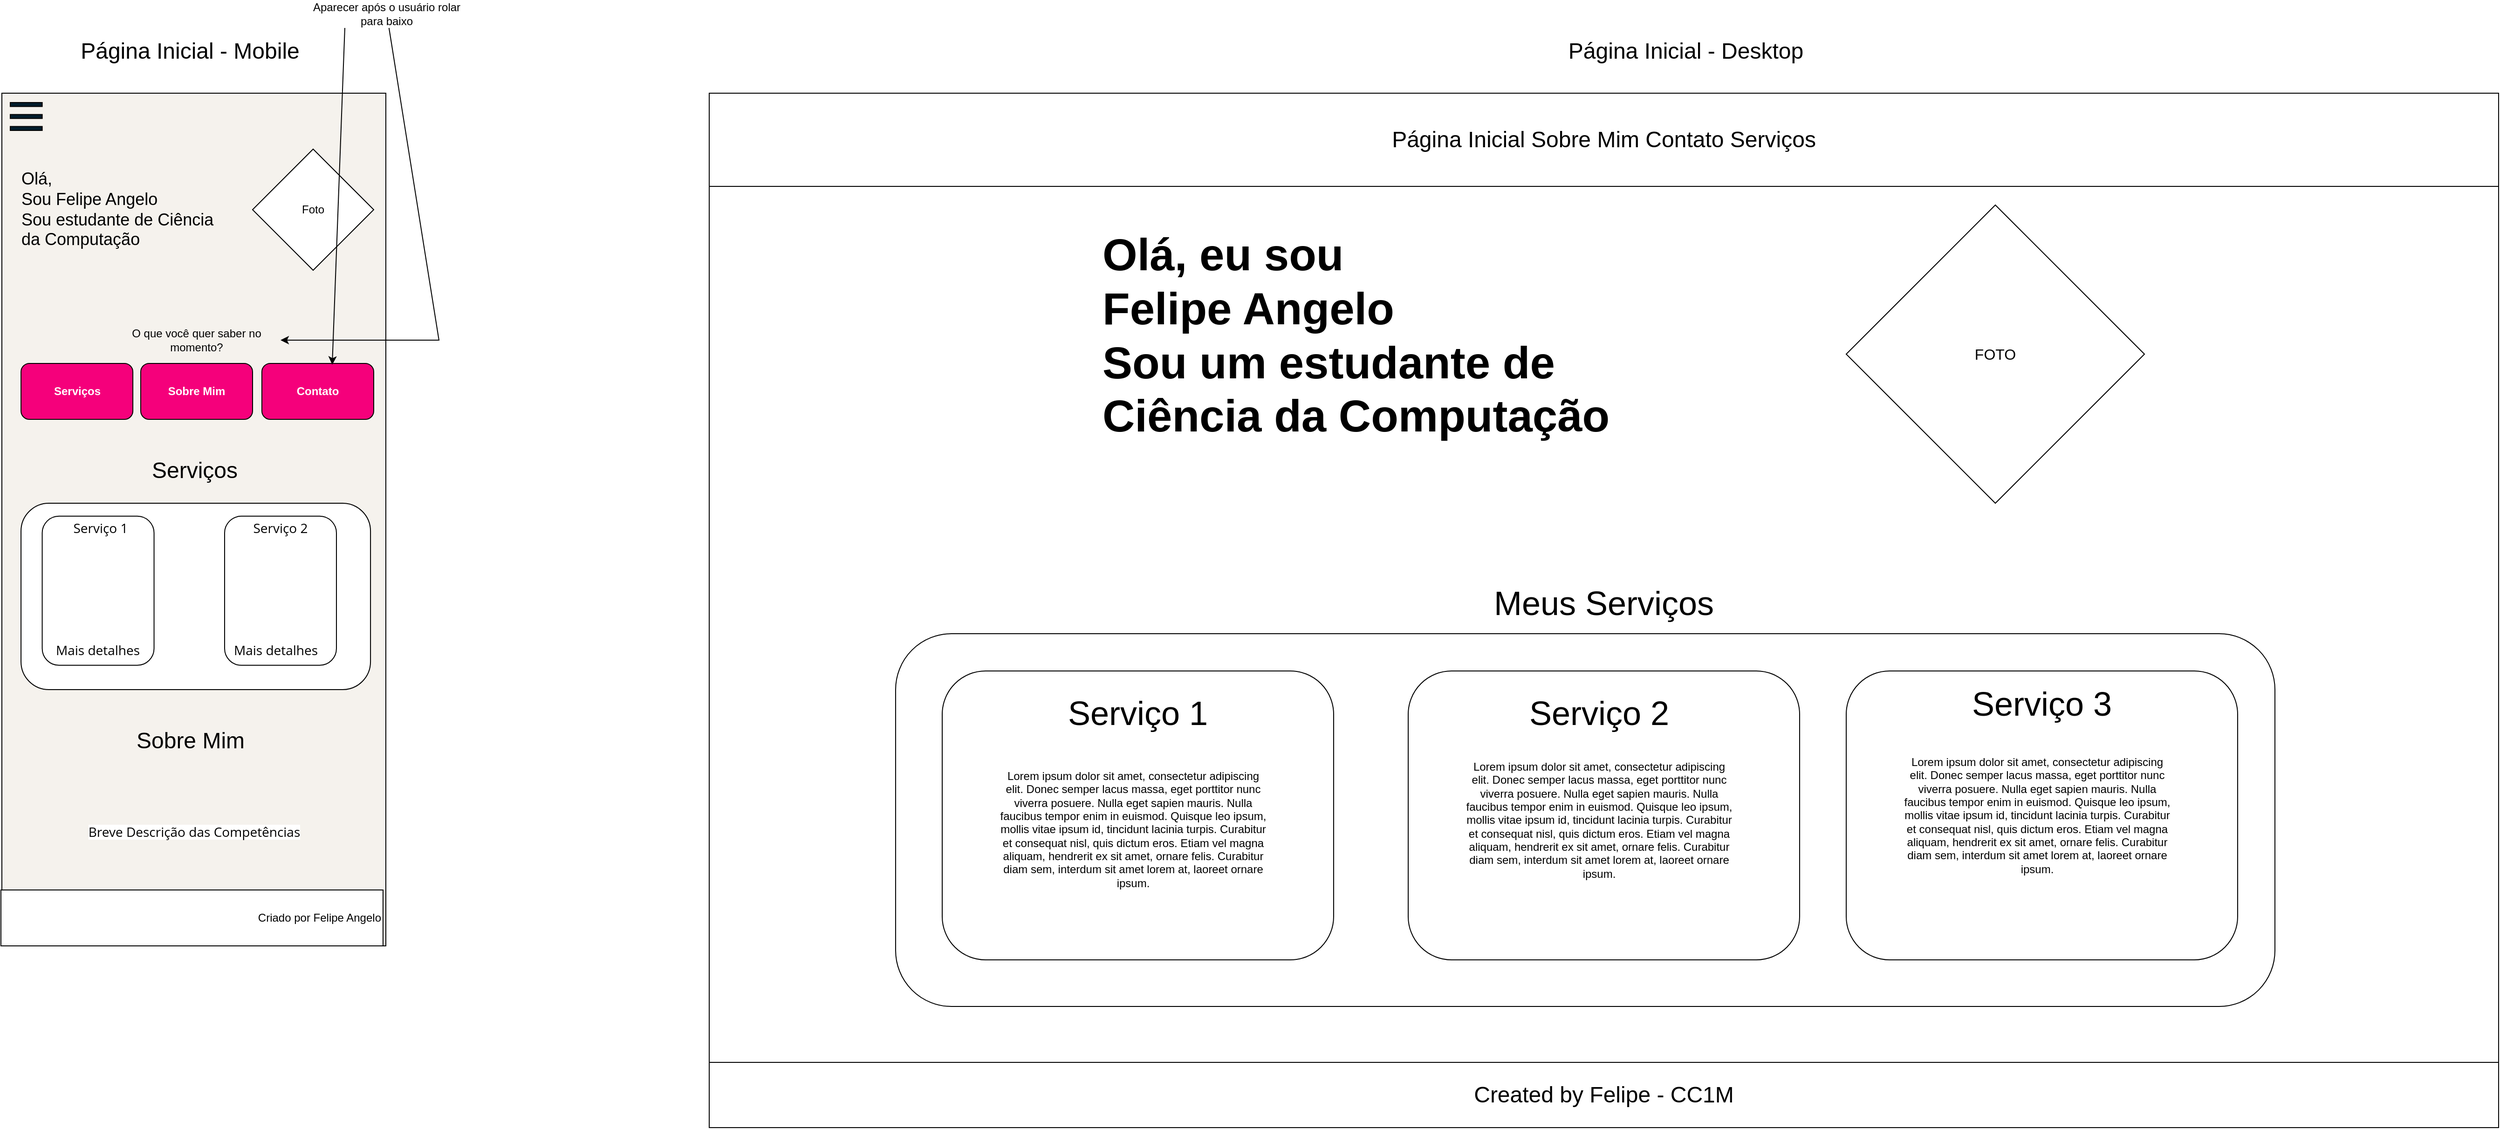 <mxfile version="21.2.1" pages="4">
  <diagram name="Página Inicial" id="N_VescxeACHbEcSB204y">
    <mxGraphModel dx="3200" dy="2580" grid="1" gridSize="10" guides="1" tooltips="1" connect="1" arrows="1" fold="1" page="1" pageScale="1" pageWidth="827" pageHeight="1169" math="0" shadow="0">
      <root>
        <mxCell id="0" />
        <mxCell id="1" parent="0" />
        <mxCell id="N3kEBZ0wb118qA7rZJB0-1" value="" style="rounded=0;whiteSpace=wrap;html=1;fillColor=#F5F2ED;" parent="1" vertex="1">
          <mxGeometry x="1" width="412" height="915" as="geometry" />
        </mxCell>
        <mxCell id="N3kEBZ0wb118qA7rZJB0-2" value="Foto" style="rhombus;whiteSpace=wrap;html=1;" parent="1" vertex="1">
          <mxGeometry x="270" y="60" width="130" height="130" as="geometry" />
        </mxCell>
        <mxCell id="N3kEBZ0wb118qA7rZJB0-3" value="&lt;font style=&quot;font-size: 18px;&quot;&gt;Olá,&lt;br&gt;Sou Felipe Angelo&amp;nbsp;&lt;br&gt;Sou estudante de Ciência da Computação&amp;nbsp;&lt;/font&gt;" style="text;html=1;strokeColor=none;fillColor=none;align=left;verticalAlign=middle;whiteSpace=wrap;rounded=0;" parent="1" vertex="1">
          <mxGeometry x="20" y="110" width="210" height="30" as="geometry" />
        </mxCell>
        <mxCell id="N3kEBZ0wb118qA7rZJB0-7" value="" style="group" parent="1" vertex="1" connectable="0">
          <mxGeometry x="10" y="10" width="34.29" height="30" as="geometry" />
        </mxCell>
        <mxCell id="N3kEBZ0wb118qA7rZJB0-4" value="" style="html=1;points=[];perimeter=orthogonalPerimeter;outlineConnect=0;targetShapes=umlLifeline;portConstraint=eastwest;newEdgeStyle={&quot;edgeStyle&quot;:&quot;elbowEdgeStyle&quot;,&quot;elbow&quot;:&quot;vertical&quot;,&quot;curved&quot;:0,&quot;rounded&quot;:0};rotation=90;fillColor=#001D2C;" parent="N3kEBZ0wb118qA7rZJB0-7" vertex="1">
          <mxGeometry x="15.002" y="-15" width="4.286" height="34.286" as="geometry" />
        </mxCell>
        <mxCell id="N3kEBZ0wb118qA7rZJB0-5" value="" style="html=1;points=[];perimeter=orthogonalPerimeter;outlineConnect=0;targetShapes=umlLifeline;portConstraint=eastwest;newEdgeStyle={&quot;edgeStyle&quot;:&quot;elbowEdgeStyle&quot;,&quot;elbow&quot;:&quot;vertical&quot;,&quot;curved&quot;:0,&quot;rounded&quot;:0};rotation=90;fillColor=#001D2C;" parent="N3kEBZ0wb118qA7rZJB0-7" vertex="1">
          <mxGeometry x="15.002" y="-2.143" width="4.286" height="34.286" as="geometry" />
        </mxCell>
        <mxCell id="N3kEBZ0wb118qA7rZJB0-6" value="" style="html=1;points=[];perimeter=orthogonalPerimeter;outlineConnect=0;targetShapes=umlLifeline;portConstraint=eastwest;newEdgeStyle={&quot;edgeStyle&quot;:&quot;elbowEdgeStyle&quot;,&quot;elbow&quot;:&quot;vertical&quot;,&quot;curved&quot;:0,&quot;rounded&quot;:0};rotation=90;fillColor=#001D2C;" parent="N3kEBZ0wb118qA7rZJB0-7" vertex="1">
          <mxGeometry x="15.002" y="10.714" width="4.286" height="34.286" as="geometry" />
        </mxCell>
        <mxCell id="N3kEBZ0wb118qA7rZJB0-13" value="" style="group" parent="1" vertex="1" connectable="0">
          <mxGeometry x="20" y="180" width="121.55" height="20" as="geometry" />
        </mxCell>
        <mxCell id="N3kEBZ0wb118qA7rZJB0-8" value="" style="shape=image;html=1;verticalAlign=top;verticalLabelPosition=bottom;labelBackgroundColor=#ffffff;imageAspect=0;aspect=fixed;image=https://cdn4.iconfinder.com/data/icons/ionicons/512/icon-social-github-128.png" parent="N3kEBZ0wb118qA7rZJB0-13" vertex="1">
          <mxGeometry width="20.0" height="20.0" as="geometry" />
        </mxCell>
        <mxCell id="N3kEBZ0wb118qA7rZJB0-9" value="" style="shape=image;html=1;verticalAlign=top;verticalLabelPosition=bottom;labelBackgroundColor=#ffffff;imageAspect=0;aspect=fixed;image=https://cdn3.iconfinder.com/data/icons/picons-social/57/46-facebook-128.png" parent="N3kEBZ0wb118qA7rZJB0-13" vertex="1">
          <mxGeometry x="25.387" width="20.0" height="20.0" as="geometry" />
        </mxCell>
        <mxCell id="N3kEBZ0wb118qA7rZJB0-10" value="" style="shape=image;html=1;verticalAlign=top;verticalLabelPosition=bottom;labelBackgroundColor=#ffffff;imageAspect=0;aspect=fixed;image=https://cdn4.iconfinder.com/data/icons/ionicons/512/icon-social-youtube-outline-128.png" parent="N3kEBZ0wb118qA7rZJB0-13" vertex="1">
          <mxGeometry x="50.774" width="20.0" height="20.0" as="geometry" />
        </mxCell>
        <mxCell id="N3kEBZ0wb118qA7rZJB0-11" value="" style="shape=image;html=1;verticalAlign=top;verticalLabelPosition=bottom;labelBackgroundColor=#ffffff;imageAspect=0;aspect=fixed;image=https://cdn3.iconfinder.com/data/icons/2018-social-media-logotypes/1000/2018_social_media_popular_app_logo-whatsapp-128.png" parent="N3kEBZ0wb118qA7rZJB0-13" vertex="1">
          <mxGeometry x="76.161" width="20.0" height="20.0" as="geometry" />
        </mxCell>
        <mxCell id="N3kEBZ0wb118qA7rZJB0-12" value="" style="shape=image;html=1;verticalAlign=top;verticalLabelPosition=bottom;labelBackgroundColor=#ffffff;imageAspect=0;aspect=fixed;image=https://cdn3.iconfinder.com/data/icons/2018-social-media-logotypes/1000/2018_social_media_popular_app_logo_instagram-128.png" parent="N3kEBZ0wb118qA7rZJB0-13" vertex="1">
          <mxGeometry x="101.548" width="20.0" height="20.0" as="geometry" />
        </mxCell>
        <mxCell id="N3kEBZ0wb118qA7rZJB0-16" value="&lt;font style=&quot;font-size: 24px;&quot;&gt;Serviços&lt;/font&gt;" style="text;html=1;strokeColor=none;fillColor=none;align=center;verticalAlign=middle;whiteSpace=wrap;rounded=0;" parent="1" vertex="1">
          <mxGeometry x="157.5" y="380" width="100" height="50" as="geometry" />
        </mxCell>
        <mxCell id="N3kEBZ0wb118qA7rZJB0-17" value="&lt;b&gt;&lt;font color=&quot;#ffffff&quot;&gt;Serviços&lt;/font&gt;&lt;/b&gt;" style="rounded=1;whiteSpace=wrap;html=1;fillColor=#F5007B;strokeColor=#000000;" parent="1" vertex="1">
          <mxGeometry x="21.55" y="290" width="120" height="60" as="geometry" />
        </mxCell>
        <mxCell id="N3kEBZ0wb118qA7rZJB0-18" value="&lt;font color=&quot;#ffffff&quot;&gt;&lt;b&gt;Sobre Mim&lt;/b&gt;&lt;/font&gt;" style="rounded=1;whiteSpace=wrap;html=1;fillColor=#F5007B;strokeColor=#000000;" parent="1" vertex="1">
          <mxGeometry x="150" y="290" width="120" height="60" as="geometry" />
        </mxCell>
        <mxCell id="N3kEBZ0wb118qA7rZJB0-19" value="&lt;font color=&quot;#ffffff&quot;&gt;&lt;b&gt;Contato&lt;/b&gt;&lt;/font&gt;" style="rounded=1;whiteSpace=wrap;html=1;fillColor=#F5007B;strokeColor=#000000;" parent="1" vertex="1">
          <mxGeometry x="280" y="290" width="120" height="60" as="geometry" />
        </mxCell>
        <mxCell id="N3kEBZ0wb118qA7rZJB0-20" value="O que você quer saber no momento?" style="text;html=1;strokeColor=none;fillColor=none;align=center;verticalAlign=middle;whiteSpace=wrap;rounded=0;" parent="1" vertex="1">
          <mxGeometry x="120" y="250" width="180" height="30" as="geometry" />
        </mxCell>
        <mxCell id="N3kEBZ0wb118qA7rZJB0-21" value="Aparecer após o usuário rolar para baixo" style="text;html=1;strokeColor=none;fillColor=none;align=center;verticalAlign=middle;whiteSpace=wrap;rounded=0;fontSize=12;fontFamily=Helvetica;fontColor=default;" parent="1" vertex="1">
          <mxGeometry x="324" y="-100" width="180" height="30" as="geometry" />
        </mxCell>
        <mxCell id="N3kEBZ0wb118qA7rZJB0-22" value="" style="endArrow=classic;html=1;rounded=0;fontFamily=Helvetica;fontSize=12;fontColor=default;" parent="1" source="N3kEBZ0wb118qA7rZJB0-21" target="N3kEBZ0wb118qA7rZJB0-20" edge="1">
          <mxGeometry width="50" height="50" relative="1" as="geometry">
            <mxPoint x="390" y="350" as="sourcePoint" />
            <mxPoint x="560" y="160" as="targetPoint" />
            <Array as="points">
              <mxPoint x="470" y="265" />
            </Array>
          </mxGeometry>
        </mxCell>
        <mxCell id="N3kEBZ0wb118qA7rZJB0-23" value="" style="endArrow=classic;html=1;rounded=0;fontFamily=Helvetica;fontSize=12;fontColor=default;exitX=0.25;exitY=1;exitDx=0;exitDy=0;entryX=0.629;entryY=0.022;entryDx=0;entryDy=0;entryPerimeter=0;" parent="1" source="N3kEBZ0wb118qA7rZJB0-21" target="N3kEBZ0wb118qA7rZJB0-19" edge="1">
          <mxGeometry width="50" height="50" relative="1" as="geometry">
            <mxPoint x="550" y="290" as="sourcePoint" />
            <mxPoint x="600" y="240" as="targetPoint" />
          </mxGeometry>
        </mxCell>
        <mxCell id="N3kEBZ0wb118qA7rZJB0-27" value="" style="group" parent="1" vertex="1" connectable="0">
          <mxGeometry x="21.55" y="440" width="375" height="213.91" as="geometry" />
        </mxCell>
        <mxCell id="N3kEBZ0wb118qA7rZJB0-24" value="" style="rounded=1;whiteSpace=wrap;html=1;strokeColor=default;fontFamily=Helvetica;fontSize=12;fontColor=default;fillColor=default;" parent="N3kEBZ0wb118qA7rZJB0-27" vertex="1">
          <mxGeometry width="375" height="200" as="geometry" />
        </mxCell>
        <mxCell id="N3kEBZ0wb118qA7rZJB0-25" value="" style="rounded=1;whiteSpace=wrap;html=1;strokeColor=default;fontFamily=Helvetica;fontSize=12;fontColor=default;fillColor=default;" parent="N3kEBZ0wb118qA7rZJB0-27" vertex="1">
          <mxGeometry x="218.45" y="13.913" width="120" height="160" as="geometry" />
        </mxCell>
        <mxCell id="N3kEBZ0wb118qA7rZJB0-26" value="" style="rounded=1;whiteSpace=wrap;html=1;strokeColor=default;fontFamily=Helvetica;fontSize=12;fontColor=default;fillColor=default;" parent="N3kEBZ0wb118qA7rZJB0-27" vertex="1">
          <mxGeometry x="22.74" y="13.913" width="120" height="160" as="geometry" />
        </mxCell>
        <mxCell id="N3kEBZ0wb118qA7rZJB0-33" value="&lt;p style=&quot;margin: 0px 0px 15px; padding: 0px; text-align: justify; font-family: &amp;quot;Open Sans&amp;quot;, Arial, sans-serif; font-size: 14px; background-color: rgb(255, 255, 255);&quot;&gt;Mais detalhes&lt;br&gt;&lt;/p&gt;" style="text;html=1;strokeColor=none;fillColor=none;align=center;verticalAlign=middle;whiteSpace=wrap;rounded=0;fontSize=12;fontFamily=Helvetica;fontColor=default;" parent="N3kEBZ0wb118qA7rZJB0-27" vertex="1">
          <mxGeometry x="-2.26" y="145" width="170" height="40" as="geometry" />
        </mxCell>
        <mxCell id="N3kEBZ0wb118qA7rZJB0-34" value="&lt;p style=&quot;margin: 0px 0px 15px; padding: 0px; text-align: justify; font-family: &amp;quot;Open Sans&amp;quot;, Arial, sans-serif; font-size: 14px; background-color: rgb(255, 255, 255);&quot;&gt;Mais detalhes&lt;/p&gt;" style="text;html=1;strokeColor=none;fillColor=none;align=center;verticalAlign=middle;whiteSpace=wrap;rounded=0;fontSize=12;fontFamily=Helvetica;fontColor=default;" parent="N3kEBZ0wb118qA7rZJB0-27" vertex="1">
          <mxGeometry x="188.45" y="145" width="170" height="40" as="geometry" />
        </mxCell>
        <mxCell id="N3kEBZ0wb118qA7rZJB0-41" value="&lt;p style=&quot;margin: 0px 0px 15px; padding: 0px; text-align: justify; font-family: &amp;quot;Open Sans&amp;quot;, Arial, sans-serif; font-size: 14px; background-color: rgb(255, 255, 255);&quot;&gt;Serviço 1&lt;br&gt;&lt;/p&gt;" style="text;html=1;strokeColor=none;fillColor=none;align=center;verticalAlign=middle;whiteSpace=wrap;rounded=0;fontSize=12;fontFamily=Helvetica;fontColor=default;" parent="N3kEBZ0wb118qA7rZJB0-27" vertex="1">
          <mxGeometry x="-3.553e-15" y="13.91" width="170" height="40" as="geometry" />
        </mxCell>
        <mxCell id="N3kEBZ0wb118qA7rZJB0-42" value="&lt;p style=&quot;margin: 0px 0px 15px; padding: 0px; text-align: justify; font-family: &amp;quot;Open Sans&amp;quot;, Arial, sans-serif; font-size: 14px; background-color: rgb(255, 255, 255);&quot;&gt;Serviço 2&lt;br&gt;&lt;/p&gt;" style="text;html=1;strokeColor=none;fillColor=none;align=center;verticalAlign=middle;whiteSpace=wrap;rounded=0;fontSize=12;fontFamily=Helvetica;fontColor=default;" parent="N3kEBZ0wb118qA7rZJB0-27" vertex="1">
          <mxGeometry x="193.45" y="13.91" width="170" height="40" as="geometry" />
        </mxCell>
        <mxCell id="N3kEBZ0wb118qA7rZJB0-29" value="&lt;font style=&quot;font-size: 24px;&quot;&gt;Sobre Mim&lt;/font&gt;" style="text;html=1;strokeColor=none;fillColor=none;align=center;verticalAlign=middle;whiteSpace=wrap;rounded=0;" parent="1" vertex="1">
          <mxGeometry x="141.55" y="670" width="123" height="50" as="geometry" />
        </mxCell>
        <mxCell id="N3kEBZ0wb118qA7rZJB0-30" value="&lt;p style=&quot;margin: 0px 0px 15px; padding: 0px; text-align: justify; font-family: &amp;quot;Open Sans&amp;quot;, Arial, sans-serif; font-size: 14px; background-color: rgb(255, 255, 255);&quot;&gt;Breve Descrição das Competências&lt;/p&gt;" style="text;html=1;strokeColor=none;fillColor=none;align=center;verticalAlign=middle;whiteSpace=wrap;rounded=0;fontSize=12;fontFamily=Helvetica;fontColor=default;" parent="1" vertex="1">
          <mxGeometry x="31.25" y="700" width="352.5" height="200" as="geometry" />
        </mxCell>
        <mxCell id="N3kEBZ0wb118qA7rZJB0-32" value="Criado por Felipe Angelo" style="rounded=0;whiteSpace=wrap;html=1;strokeColor=default;fontFamily=Helvetica;fontSize=12;fontColor=default;fillColor=default;align=right;" parent="1" vertex="1">
          <mxGeometry y="855" width="410" height="60" as="geometry" />
        </mxCell>
        <mxCell id="N3kEBZ0wb118qA7rZJB0-43" value="&lt;font style=&quot;font-size: 24px;&quot;&gt;Página Inicial - Mobile&lt;/font&gt;" style="text;html=1;strokeColor=none;fillColor=none;align=center;verticalAlign=middle;whiteSpace=wrap;rounded=0;" parent="1" vertex="1">
          <mxGeometry x="65.2" y="-70" width="275.71" height="50" as="geometry" />
        </mxCell>
        <mxCell id="wT-r8SQoWWPuz3jrkJ4Y-1" value="" style="rounded=0;whiteSpace=wrap;html=1;strokeColor=default;fontFamily=Helvetica;fontSize=12;fontColor=default;fillColor=default;" parent="1" vertex="1">
          <mxGeometry x="760" width="1920" height="1110" as="geometry" />
        </mxCell>
        <mxCell id="wT-r8SQoWWPuz3jrkJ4Y-2" value="&lt;font style=&quot;font-size: 24px;&quot;&gt;Página Inicial - Desktop&lt;/font&gt;" style="text;html=1;strokeColor=none;fillColor=none;align=center;verticalAlign=middle;whiteSpace=wrap;rounded=0;" parent="1" vertex="1">
          <mxGeometry x="1670" y="-70" width="275.71" height="50" as="geometry" />
        </mxCell>
        <mxCell id="wT-r8SQoWWPuz3jrkJ4Y-3" value="&lt;font style=&quot;font-size: 24px;&quot;&gt;Página Inicial Sobre Mim Contato Serviços&lt;br&gt;&lt;/font&gt;" style="rounded=0;whiteSpace=wrap;html=1;strokeColor=default;fontFamily=Helvetica;fontSize=12;fontColor=default;fillColor=default;" parent="1" vertex="1">
          <mxGeometry x="760" width="1920" height="100" as="geometry" />
        </mxCell>
        <mxCell id="wT-r8SQoWWPuz3jrkJ4Y-4" value="&lt;font size=&quot;3&quot;&gt;FOTO&lt;/font&gt;" style="rhombus;whiteSpace=wrap;html=1;rounded=0;strokeColor=default;fontFamily=Helvetica;fontSize=12;fontColor=default;fillColor=default;" parent="1" vertex="1">
          <mxGeometry x="1980" y="120" width="320" height="320" as="geometry" />
        </mxCell>
        <mxCell id="wT-r8SQoWWPuz3jrkJ4Y-5" value="&lt;font style=&quot;font-size: 48px;&quot;&gt;Olá, eu sou&lt;br&gt;Felipe Angelo&amp;nbsp;&lt;br&gt;Sou um estudante de&lt;br&gt;Ciência da Computação&lt;br&gt;&lt;/font&gt;" style="text;strokeColor=none;fillColor=none;html=1;fontSize=12;fontStyle=1;verticalAlign=middle;align=left;fontFamily=Helvetica;fontColor=default;" parent="1" vertex="1">
          <mxGeometry x="1180" y="170" width="330" height="180" as="geometry" />
        </mxCell>
        <mxCell id="wT-r8SQoWWPuz3jrkJ4Y-14" value="" style="group" parent="1" vertex="1" connectable="0">
          <mxGeometry x="1220" y="384.06" width="340" height="55.94" as="geometry" />
        </mxCell>
        <mxCell id="wT-r8SQoWWPuz3jrkJ4Y-15" value="" style="shape=image;html=1;verticalAlign=top;verticalLabelPosition=bottom;labelBackgroundColor=#ffffff;imageAspect=0;aspect=fixed;image=https://cdn4.iconfinder.com/data/icons/ionicons/512/icon-social-github-128.png" parent="wT-r8SQoWWPuz3jrkJ4Y-14" vertex="1">
          <mxGeometry width="55.939" height="55.939" as="geometry" />
        </mxCell>
        <mxCell id="wT-r8SQoWWPuz3jrkJ4Y-16" value="" style="shape=image;html=1;verticalAlign=top;verticalLabelPosition=bottom;labelBackgroundColor=#ffffff;imageAspect=0;aspect=fixed;image=https://cdn3.iconfinder.com/data/icons/picons-social/57/46-facebook-128.png" parent="wT-r8SQoWWPuz3jrkJ4Y-14" vertex="1">
          <mxGeometry x="71.013" width="55.939" height="55.939" as="geometry" />
        </mxCell>
        <mxCell id="wT-r8SQoWWPuz3jrkJ4Y-17" value="" style="shape=image;html=1;verticalAlign=top;verticalLabelPosition=bottom;labelBackgroundColor=#ffffff;imageAspect=0;aspect=fixed;image=https://cdn4.iconfinder.com/data/icons/ionicons/512/icon-social-youtube-outline-128.png" parent="wT-r8SQoWWPuz3jrkJ4Y-14" vertex="1">
          <mxGeometry x="142.025" width="55.939" height="55.939" as="geometry" />
        </mxCell>
        <mxCell id="wT-r8SQoWWPuz3jrkJ4Y-18" value="" style="shape=image;html=1;verticalAlign=top;verticalLabelPosition=bottom;labelBackgroundColor=#ffffff;imageAspect=0;aspect=fixed;image=https://cdn3.iconfinder.com/data/icons/2018-social-media-logotypes/1000/2018_social_media_popular_app_logo-whatsapp-128.png" parent="wT-r8SQoWWPuz3jrkJ4Y-14" vertex="1">
          <mxGeometry x="213.038" width="55.939" height="55.939" as="geometry" />
        </mxCell>
        <mxCell id="wT-r8SQoWWPuz3jrkJ4Y-19" value="" style="shape=image;html=1;verticalAlign=top;verticalLabelPosition=bottom;labelBackgroundColor=#ffffff;imageAspect=0;aspect=fixed;image=https://cdn3.iconfinder.com/data/icons/2018-social-media-logotypes/1000/2018_social_media_popular_app_logo_instagram-128.png" parent="wT-r8SQoWWPuz3jrkJ4Y-14" vertex="1">
          <mxGeometry x="284.051" width="55.939" height="55.939" as="geometry" />
        </mxCell>
        <mxCell id="i2lsYb4wO_8Jnt4_VQSG-2" value="&lt;font style=&quot;font-size: 36px;&quot;&gt;Meus Serviços&lt;/font&gt;" style="text;html=1;strokeColor=none;fillColor=none;align=center;verticalAlign=middle;whiteSpace=wrap;rounded=0;" parent="1" vertex="1">
          <mxGeometry x="1450" y="531.95" width="540" height="30" as="geometry" />
        </mxCell>
        <mxCell id="i2lsYb4wO_8Jnt4_VQSG-12" value="&lt;font style=&quot;font-size: 24px;&quot;&gt;Created by Felipe - CC1M&lt;/font&gt;" style="rounded=0;whiteSpace=wrap;html=1;" parent="1" vertex="1">
          <mxGeometry x="760" y="1040" width="1920" height="70" as="geometry" />
        </mxCell>
        <mxCell id="i2lsYb4wO_8Jnt4_VQSG-20" value="" style="group" parent="1" vertex="1" connectable="0">
          <mxGeometry x="960" y="580" width="1480" height="400" as="geometry" />
        </mxCell>
        <mxCell id="i2lsYb4wO_8Jnt4_VQSG-1" value="" style="rounded=1;whiteSpace=wrap;html=1;" parent="i2lsYb4wO_8Jnt4_VQSG-20" vertex="1">
          <mxGeometry width="1480" height="400" as="geometry" />
        </mxCell>
        <mxCell id="i2lsYb4wO_8Jnt4_VQSG-3" value="" style="rounded=1;whiteSpace=wrap;html=1;" parent="i2lsYb4wO_8Jnt4_VQSG-20" vertex="1">
          <mxGeometry x="50" y="40" width="420" height="310" as="geometry" />
        </mxCell>
        <mxCell id="i2lsYb4wO_8Jnt4_VQSG-4" value="" style="rounded=1;whiteSpace=wrap;html=1;" parent="i2lsYb4wO_8Jnt4_VQSG-20" vertex="1">
          <mxGeometry x="550" y="40" width="420" height="310" as="geometry" />
        </mxCell>
        <mxCell id="i2lsYb4wO_8Jnt4_VQSG-5" value="" style="rounded=1;whiteSpace=wrap;html=1;" parent="i2lsYb4wO_8Jnt4_VQSG-20" vertex="1">
          <mxGeometry x="1020" y="40" width="420" height="310" as="geometry" />
        </mxCell>
        <mxCell id="i2lsYb4wO_8Jnt4_VQSG-6" value="&lt;font style=&quot;font-size: 36px;&quot;&gt;Serviço 1&lt;/font&gt;" style="text;html=1;strokeColor=none;fillColor=none;align=center;verticalAlign=middle;whiteSpace=wrap;rounded=0;" parent="i2lsYb4wO_8Jnt4_VQSG-20" vertex="1">
          <mxGeometry x="175" y="70" width="170" height="30" as="geometry" />
        </mxCell>
        <mxCell id="i2lsYb4wO_8Jnt4_VQSG-7" value="&lt;font style=&quot;font-size: 36px;&quot;&gt;Serviço 2&lt;/font&gt;" style="text;html=1;strokeColor=none;fillColor=none;align=center;verticalAlign=middle;whiteSpace=wrap;rounded=0;" parent="i2lsYb4wO_8Jnt4_VQSG-20" vertex="1">
          <mxGeometry x="670" y="70" width="170" height="30" as="geometry" />
        </mxCell>
        <mxCell id="i2lsYb4wO_8Jnt4_VQSG-8" value="&lt;font style=&quot;font-size: 36px;&quot;&gt;Serviço 3&lt;br&gt;&lt;/font&gt;" style="text;html=1;strokeColor=none;fillColor=none;align=center;verticalAlign=middle;whiteSpace=wrap;rounded=0;" parent="i2lsYb4wO_8Jnt4_VQSG-20" vertex="1">
          <mxGeometry x="1145" y="60" width="170" height="30" as="geometry" />
        </mxCell>
        <mxCell id="i2lsYb4wO_8Jnt4_VQSG-9" value="Lorem ipsum dolor sit amet, consectetur adipiscing elit. Donec semper lacus massa, eget porttitor nunc viverra posuere. Nulla eget sapien mauris. Nulla faucibus tempor enim in euismod. Quisque leo ipsum, mollis vitae ipsum id, tincidunt lacinia turpis. Curabitur et consequat nisl, quis dictum eros. Etiam vel magna aliquam, hendrerit ex sit amet, ornare felis. Curabitur diam sem, interdum sit amet lorem at, laoreet ornare ipsum." style="text;html=1;strokeColor=none;fillColor=none;align=center;verticalAlign=middle;whiteSpace=wrap;rounded=0;" parent="i2lsYb4wO_8Jnt4_VQSG-20" vertex="1">
          <mxGeometry x="110" y="195" width="290" height="30" as="geometry" />
        </mxCell>
        <mxCell id="i2lsYb4wO_8Jnt4_VQSG-10" value="Lorem ipsum dolor sit amet, consectetur adipiscing elit. Donec semper lacus massa, eget porttitor nunc viverra posuere. Nulla eget sapien mauris. Nulla faucibus tempor enim in euismod. Quisque leo ipsum, mollis vitae ipsum id, tincidunt lacinia turpis. Curabitur et consequat nisl, quis dictum eros. Etiam vel magna aliquam, hendrerit ex sit amet, ornare felis. Curabitur diam sem, interdum sit amet lorem at, laoreet ornare ipsum." style="text;html=1;strokeColor=none;fillColor=none;align=center;verticalAlign=middle;whiteSpace=wrap;rounded=0;" parent="i2lsYb4wO_8Jnt4_VQSG-20" vertex="1">
          <mxGeometry x="610" y="185" width="290" height="30" as="geometry" />
        </mxCell>
        <mxCell id="i2lsYb4wO_8Jnt4_VQSG-11" value="Lorem ipsum dolor sit amet, consectetur adipiscing elit. Donec semper lacus massa, eget porttitor nunc viverra posuere. Nulla eget sapien mauris. Nulla faucibus tempor enim in euismod. Quisque leo ipsum, mollis vitae ipsum id, tincidunt lacinia turpis. Curabitur et consequat nisl, quis dictum eros. Etiam vel magna aliquam, hendrerit ex sit amet, ornare felis. Curabitur diam sem, interdum sit amet lorem at, laoreet ornare ipsum." style="text;html=1;strokeColor=none;fillColor=none;align=center;verticalAlign=middle;whiteSpace=wrap;rounded=0;" parent="i2lsYb4wO_8Jnt4_VQSG-20" vertex="1">
          <mxGeometry x="1080" y="180" width="290" height="30" as="geometry" />
        </mxCell>
      </root>
    </mxGraphModel>
  </diagram>
  <diagram name="Página de Contato" id="j6ScroMGGJpL78Um88Oi">
    <mxGraphModel dx="2800" dy="2404" grid="1" gridSize="10" guides="1" tooltips="1" connect="1" arrows="1" fold="1" page="1" pageScale="1" pageWidth="827" pageHeight="1169" math="0" shadow="0">
      <root>
        <mxCell id="vrgdmUVVVVLdtu64NEbP-0" />
        <mxCell id="vrgdmUVVVVLdtu64NEbP-1" parent="vrgdmUVVVVLdtu64NEbP-0" />
        <mxCell id="vrgdmUVVVVLdtu64NEbP-2" value="" style="rounded=0;whiteSpace=wrap;html=1;fillColor=#F5F2ED;" parent="vrgdmUVVVVLdtu64NEbP-1" vertex="1">
          <mxGeometry x="1" width="412" height="915" as="geometry" />
        </mxCell>
        <mxCell id="vrgdmUVVVVLdtu64NEbP-5" value="" style="group" parent="vrgdmUVVVVLdtu64NEbP-1" vertex="1" connectable="0">
          <mxGeometry x="10" y="10" width="34.29" height="30" as="geometry" />
        </mxCell>
        <mxCell id="vrgdmUVVVVLdtu64NEbP-6" value="" style="html=1;points=[];perimeter=orthogonalPerimeter;outlineConnect=0;targetShapes=umlLifeline;portConstraint=eastwest;newEdgeStyle={&quot;edgeStyle&quot;:&quot;elbowEdgeStyle&quot;,&quot;elbow&quot;:&quot;vertical&quot;,&quot;curved&quot;:0,&quot;rounded&quot;:0};rotation=90;fillColor=#001D2C;" parent="vrgdmUVVVVLdtu64NEbP-5" vertex="1">
          <mxGeometry x="15.002" y="-15" width="4.286" height="34.286" as="geometry" />
        </mxCell>
        <mxCell id="vrgdmUVVVVLdtu64NEbP-7" value="" style="html=1;points=[];perimeter=orthogonalPerimeter;outlineConnect=0;targetShapes=umlLifeline;portConstraint=eastwest;newEdgeStyle={&quot;edgeStyle&quot;:&quot;elbowEdgeStyle&quot;,&quot;elbow&quot;:&quot;vertical&quot;,&quot;curved&quot;:0,&quot;rounded&quot;:0};rotation=90;fillColor=#001D2C;" parent="vrgdmUVVVVLdtu64NEbP-5" vertex="1">
          <mxGeometry x="15.002" y="-2.143" width="4.286" height="34.286" as="geometry" />
        </mxCell>
        <mxCell id="vrgdmUVVVVLdtu64NEbP-8" value="" style="html=1;points=[];perimeter=orthogonalPerimeter;outlineConnect=0;targetShapes=umlLifeline;portConstraint=eastwest;newEdgeStyle={&quot;edgeStyle&quot;:&quot;elbowEdgeStyle&quot;,&quot;elbow&quot;:&quot;vertical&quot;,&quot;curved&quot;:0,&quot;rounded&quot;:0};rotation=90;fillColor=#001D2C;" parent="vrgdmUVVVVLdtu64NEbP-5" vertex="1">
          <mxGeometry x="15.002" y="10.714" width="4.286" height="34.286" as="geometry" />
        </mxCell>
        <mxCell id="vrgdmUVVVVLdtu64NEbP-33" value="Criado por Felipe Angelo" style="rounded=0;whiteSpace=wrap;html=1;strokeColor=default;fontFamily=Helvetica;fontSize=12;fontColor=default;fillColor=default;align=right;" parent="vrgdmUVVVVLdtu64NEbP-1" vertex="1">
          <mxGeometry y="855" width="410" height="60" as="geometry" />
        </mxCell>
        <mxCell id="vrgdmUVVVVLdtu64NEbP-34" value="&lt;font style=&quot;font-size: 24px;&quot;&gt;Página de Contato - Mobile&lt;/font&gt;" style="text;html=1;strokeColor=none;fillColor=none;align=center;verticalAlign=middle;whiteSpace=wrap;rounded=0;" parent="vrgdmUVVVVLdtu64NEbP-1" vertex="1">
          <mxGeometry x="10" y="-80" width="380" height="50" as="geometry" />
        </mxCell>
        <mxCell id="bI8c0uEBpm3uUHF_WoaA-3" value="" style="group" parent="vrgdmUVVVVLdtu64NEbP-1" vertex="1" connectable="0">
          <mxGeometry x="29" y="70" width="356" height="66" as="geometry" />
        </mxCell>
        <mxCell id="bI8c0uEBpm3uUHF_WoaA-0" value="Se&amp;nbsp; interessou por algum serviço?&lt;br&gt;Alguma crítica construtiva?&lt;br&gt;Alguma dúvida?&lt;br&gt;Contate-me&lt;br&gt;" style="text;strokeColor=none;fillColor=none;html=1;fontSize=12;fontStyle=1;verticalAlign=middle;align=center;fontFamily=Helvetica;fontColor=default;" parent="bI8c0uEBpm3uUHF_WoaA-3" vertex="1">
          <mxGeometry x="128" y="13" width="100" height="40" as="geometry" />
        </mxCell>
        <mxCell id="bI8c0uEBpm3uUHF_WoaA-1" value="" style="shape=image;html=1;verticalAlign=top;verticalLabelPosition=bottom;labelBackgroundColor=#ffffff;imageAspect=0;aspect=fixed;image=https://cdn2.iconfinder.com/data/icons/emoji-line/32/emoji_8-128.png;rounded=0;strokeColor=default;fontFamily=Helvetica;fontSize=12;fontColor=default;fillColor=default;" parent="bI8c0uEBpm3uUHF_WoaA-3" vertex="1">
          <mxGeometry x="290" width="66" height="66" as="geometry" />
        </mxCell>
        <mxCell id="bI8c0uEBpm3uUHF_WoaA-2" value="" style="shape=image;html=1;verticalAlign=top;verticalLabelPosition=bottom;labelBackgroundColor=#ffffff;imageAspect=0;aspect=fixed;image=https://cdn4.iconfinder.com/data/icons/aiga-symbol-signs/444/aiga_information-128.png;rounded=0;strokeColor=default;fontFamily=Helvetica;fontSize=12;fontColor=default;fillColor=default;" parent="bI8c0uEBpm3uUHF_WoaA-3" vertex="1">
          <mxGeometry width="66" height="66" as="geometry" />
        </mxCell>
        <mxCell id="bI8c0uEBpm3uUHF_WoaA-5" value="Primeiro Nome" style="rounded=1;whiteSpace=wrap;html=1;strokeColor=default;fontFamily=Helvetica;fontSize=12;fontColor=default;fillColor=default;" parent="vrgdmUVVVVLdtu64NEbP-1" vertex="1">
          <mxGeometry x="20" y="230" width="166" height="60" as="geometry" />
        </mxCell>
        <mxCell id="bI8c0uEBpm3uUHF_WoaA-6" value="Último Nome" style="rounded=1;whiteSpace=wrap;html=1;strokeColor=default;fontFamily=Helvetica;fontSize=12;fontColor=default;fillColor=default;" parent="vrgdmUVVVVLdtu64NEbP-1" vertex="1">
          <mxGeometry x="210" y="230" width="166" height="60" as="geometry" />
        </mxCell>
        <mxCell id="bI8c0uEBpm3uUHF_WoaA-7" value="Número de Celular" style="rounded=1;whiteSpace=wrap;html=1;strokeColor=default;fontFamily=Helvetica;fontSize=12;fontColor=default;fillColor=default;" parent="vrgdmUVVVVLdtu64NEbP-1" vertex="1">
          <mxGeometry x="20" y="310" width="166" height="60" as="geometry" />
        </mxCell>
        <mxCell id="bI8c0uEBpm3uUHF_WoaA-8" value="E-mail" style="rounded=1;whiteSpace=wrap;html=1;strokeColor=default;fontFamily=Helvetica;fontSize=12;fontColor=default;fillColor=default;" parent="vrgdmUVVVVLdtu64NEbP-1" vertex="1">
          <mxGeometry x="210" y="310" width="166" height="60" as="geometry" />
        </mxCell>
        <mxCell id="bI8c0uEBpm3uUHF_WoaA-9" value="Qual seu problema?" style="rounded=1;whiteSpace=wrap;html=1;strokeColor=default;fontFamily=Helvetica;fontSize=12;fontColor=default;fillColor=default;" parent="vrgdmUVVVVLdtu64NEbP-1" vertex="1">
          <mxGeometry x="20" y="390" width="360" height="250" as="geometry" />
        </mxCell>
        <mxCell id="bI8c0uEBpm3uUHF_WoaA-11" value="Enviar" style="rounded=1;whiteSpace=wrap;html=1;strokeColor=default;fontFamily=Helvetica;fontSize=12;fontColor=default;fillColor=default;" parent="vrgdmUVVVVLdtu64NEbP-1" vertex="1">
          <mxGeometry x="130" y="670" width="120" height="60" as="geometry" />
        </mxCell>
        <mxCell id="bI8c0uEBpm3uUHF_WoaA-12" value="Contato!" style="text;strokeColor=none;fillColor=none;html=1;fontSize=12;fontStyle=1;verticalAlign=middle;align=center;fontFamily=Helvetica;fontColor=default;" parent="vrgdmUVVVVLdtu64NEbP-1" vertex="1">
          <mxGeometry x="150" y="170" width="100" height="40" as="geometry" />
        </mxCell>
        <mxCell id="GYfC4cykQG4SKVHolS6f-0" value="" style="sketch=0;pointerEvents=1;shadow=0;dashed=0;html=1;strokeColor=none;fillColor=#505050;labelPosition=center;verticalLabelPosition=bottom;verticalAlign=top;outlineConnect=0;align=center;shape=mxgraph.office.concepts.home;rounded=0;fontFamily=Helvetica;fontSize=12;fontColor=default;" parent="vrgdmUVVVVLdtu64NEbP-1" vertex="1">
          <mxGeometry x="360" y="10" width="41.91" height="41.09" as="geometry" />
        </mxCell>
        <mxCell id="IYAI3dJ0H3k3Q4seFWCZ-0" value="Resposta em até 2 dias úteis" style="text;strokeColor=none;fillColor=none;html=1;fontSize=12;fontStyle=1;verticalAlign=middle;align=center;fontFamily=Helvetica;fontColor=default;" parent="vrgdmUVVVVLdtu64NEbP-1" vertex="1">
          <mxGeometry x="130" y="750" width="120" height="40" as="geometry" />
        </mxCell>
        <mxCell id="zDySxOP_1eBXBmERFyiX-0" value="" style="group" parent="vrgdmUVVVVLdtu64NEbP-1" vertex="1" connectable="0">
          <mxGeometry x="130" y="875" width="121.55" height="20" as="geometry" />
        </mxCell>
        <mxCell id="zDySxOP_1eBXBmERFyiX-1" value="" style="shape=image;html=1;verticalAlign=top;verticalLabelPosition=bottom;labelBackgroundColor=#ffffff;imageAspect=0;aspect=fixed;image=https://cdn4.iconfinder.com/data/icons/ionicons/512/icon-social-github-128.png" parent="zDySxOP_1eBXBmERFyiX-0" vertex="1">
          <mxGeometry width="20.0" height="20.0" as="geometry" />
        </mxCell>
        <mxCell id="zDySxOP_1eBXBmERFyiX-2" value="" style="shape=image;html=1;verticalAlign=top;verticalLabelPosition=bottom;labelBackgroundColor=#ffffff;imageAspect=0;aspect=fixed;image=https://cdn3.iconfinder.com/data/icons/picons-social/57/46-facebook-128.png" parent="zDySxOP_1eBXBmERFyiX-0" vertex="1">
          <mxGeometry x="25.387" width="20.0" height="20.0" as="geometry" />
        </mxCell>
        <mxCell id="zDySxOP_1eBXBmERFyiX-3" value="" style="shape=image;html=1;verticalAlign=top;verticalLabelPosition=bottom;labelBackgroundColor=#ffffff;imageAspect=0;aspect=fixed;image=https://cdn4.iconfinder.com/data/icons/ionicons/512/icon-social-youtube-outline-128.png" parent="zDySxOP_1eBXBmERFyiX-0" vertex="1">
          <mxGeometry x="50.774" width="20.0" height="20.0" as="geometry" />
        </mxCell>
        <mxCell id="zDySxOP_1eBXBmERFyiX-4" value="" style="shape=image;html=1;verticalAlign=top;verticalLabelPosition=bottom;labelBackgroundColor=#ffffff;imageAspect=0;aspect=fixed;image=https://cdn3.iconfinder.com/data/icons/2018-social-media-logotypes/1000/2018_social_media_popular_app_logo-whatsapp-128.png" parent="zDySxOP_1eBXBmERFyiX-0" vertex="1">
          <mxGeometry x="76.161" width="20.0" height="20.0" as="geometry" />
        </mxCell>
        <mxCell id="zDySxOP_1eBXBmERFyiX-5" value="" style="shape=image;html=1;verticalAlign=top;verticalLabelPosition=bottom;labelBackgroundColor=#ffffff;imageAspect=0;aspect=fixed;image=https://cdn3.iconfinder.com/data/icons/2018-social-media-logotypes/1000/2018_social_media_popular_app_logo_instagram-128.png" parent="zDySxOP_1eBXBmERFyiX-0" vertex="1">
          <mxGeometry x="101.548" width="20.0" height="20.0" as="geometry" />
        </mxCell>
        <mxCell id="c0sQBYguafo6aiEpNGJB-0" value="" style="rounded=0;whiteSpace=wrap;html=1;fillColor=#F5F2ED;" parent="vrgdmUVVVVLdtu64NEbP-1" vertex="1">
          <mxGeometry x="660" y="10" width="1920" height="1080" as="geometry" />
        </mxCell>
        <mxCell id="JjGQqJYNW_qnbRIUWYDP-0" value="&lt;font style=&quot;font-size: 24px;&quot;&gt;Página Inicial Sobre Mim Contato Serviços&lt;br&gt;&lt;/font&gt;" style="rounded=0;whiteSpace=wrap;html=1;strokeColor=default;fontFamily=Helvetica;fontSize=12;fontColor=default;fillColor=default;" parent="vrgdmUVVVVLdtu64NEbP-1" vertex="1">
          <mxGeometry x="660" y="10" width="1920" height="100" as="geometry" />
        </mxCell>
        <mxCell id="JjGQqJYNW_qnbRIUWYDP-1" value="&lt;font style=&quot;font-size: 36px;&quot;&gt;Contate-me!&lt;/font&gt;" style="text;html=1;strokeColor=none;fillColor=none;align=center;verticalAlign=middle;whiteSpace=wrap;rounded=0;" parent="vrgdmUVVVVLdtu64NEbP-1" vertex="1">
          <mxGeometry x="1500" y="200" width="240" height="30" as="geometry" />
        </mxCell>
        <mxCell id="JjGQqJYNW_qnbRIUWYDP-2" value="&lt;font style=&quot;font-size: 36px;&quot;&gt;Primeiro Nome&lt;/font&gt;" style="rounded=1;whiteSpace=wrap;html=1;" parent="vrgdmUVVVVLdtu64NEbP-1" vertex="1">
          <mxGeometry x="1370" y="310" width="270" height="60" as="geometry" />
        </mxCell>
        <mxCell id="JjGQqJYNW_qnbRIUWYDP-3" value="&lt;font style=&quot;font-size: 36px;&quot;&gt;Sobrenome&lt;/font&gt;" style="rounded=1;whiteSpace=wrap;html=1;" parent="vrgdmUVVVVLdtu64NEbP-1" vertex="1">
          <mxGeometry x="1690" y="310" width="270" height="60" as="geometry" />
        </mxCell>
        <mxCell id="JjGQqJYNW_qnbRIUWYDP-4" value="&lt;font style=&quot;font-size: 36px;&quot;&gt;E-mail&lt;/font&gt;" style="rounded=1;whiteSpace=wrap;html=1;" parent="vrgdmUVVVVLdtu64NEbP-1" vertex="1">
          <mxGeometry x="1370" y="400" width="270" height="60" as="geometry" />
        </mxCell>
        <mxCell id="JjGQqJYNW_qnbRIUWYDP-5" value="&lt;font style=&quot;font-size: 36px;&quot;&gt;Celular&lt;/font&gt;" style="rounded=1;whiteSpace=wrap;html=1;" parent="vrgdmUVVVVLdtu64NEbP-1" vertex="1">
          <mxGeometry x="1690" y="400" width="270" height="60" as="geometry" />
        </mxCell>
        <mxCell id="JjGQqJYNW_qnbRIUWYDP-6" value="&lt;font style=&quot;font-size: 36px;&quot;&gt;Mensagem&lt;/font&gt;" style="rounded=1;whiteSpace=wrap;html=1;" parent="vrgdmUVVVVLdtu64NEbP-1" vertex="1">
          <mxGeometry x="1360" y="500" width="620" height="210" as="geometry" />
        </mxCell>
        <mxCell id="JjGQqJYNW_qnbRIUWYDP-8" value="&lt;font style=&quot;font-size: 36px;&quot;&gt;ENVIAR&lt;/font&gt;" style="rounded=1;whiteSpace=wrap;html=1;" parent="vrgdmUVVVVLdtu64NEbP-1" vertex="1">
          <mxGeometry x="1510" y="760" width="270" height="60" as="geometry" />
        </mxCell>
        <mxCell id="JjGQqJYNW_qnbRIUWYDP-9" value="" style="rounded=0;whiteSpace=wrap;html=1;" parent="vrgdmUVVVVLdtu64NEbP-1" vertex="1">
          <mxGeometry x="660" y="915" width="1920" height="175" as="geometry" />
        </mxCell>
        <mxCell id="JjGQqJYNW_qnbRIUWYDP-10" value="" style="ellipse;whiteSpace=wrap;html=1;aspect=fixed;" parent="vrgdmUVVVVLdtu64NEbP-1" vertex="1">
          <mxGeometry x="740" y="950" width="80" height="80" as="geometry" />
        </mxCell>
        <mxCell id="JjGQqJYNW_qnbRIUWYDP-11" value="" style="ellipse;whiteSpace=wrap;html=1;aspect=fixed;" parent="vrgdmUVVVVLdtu64NEbP-1" vertex="1">
          <mxGeometry x="1080" y="950" width="80" height="80" as="geometry" />
        </mxCell>
        <mxCell id="JjGQqJYNW_qnbRIUWYDP-12" value="" style="ellipse;whiteSpace=wrap;html=1;aspect=fixed;" parent="vrgdmUVVVVLdtu64NEbP-1" vertex="1">
          <mxGeometry x="1430" y="950" width="80" height="80" as="geometry" />
        </mxCell>
        <mxCell id="JjGQqJYNW_qnbRIUWYDP-13" value="" style="ellipse;whiteSpace=wrap;html=1;aspect=fixed;" parent="vrgdmUVVVVLdtu64NEbP-1" vertex="1">
          <mxGeometry x="1730" y="950" width="80" height="80" as="geometry" />
        </mxCell>
        <mxCell id="JjGQqJYNW_qnbRIUWYDP-14" value="" style="ellipse;whiteSpace=wrap;html=1;aspect=fixed;" parent="vrgdmUVVVVLdtu64NEbP-1" vertex="1">
          <mxGeometry x="2050" y="950" width="80" height="80" as="geometry" />
        </mxCell>
        <mxCell id="JjGQqJYNW_qnbRIUWYDP-15" value="" style="ellipse;whiteSpace=wrap;html=1;aspect=fixed;" parent="vrgdmUVVVVLdtu64NEbP-1" vertex="1">
          <mxGeometry x="2370" y="950" width="80" height="80" as="geometry" />
        </mxCell>
        <mxCell id="JjGQqJYNW_qnbRIUWYDP-16" value="" style="ellipse;whiteSpace=wrap;html=1;aspect=fixed;" parent="vrgdmUVVVVLdtu64NEbP-1" vertex="1">
          <mxGeometry x="2370" y="950" width="80" height="80" as="geometry" />
        </mxCell>
        <mxCell id="JjGQqJYNW_qnbRIUWYDP-17" value="" style="ellipse;whiteSpace=wrap;html=1;aspect=fixed;" parent="vrgdmUVVVVLdtu64NEbP-1" vertex="1">
          <mxGeometry x="740" y="950" width="80" height="80" as="geometry" />
        </mxCell>
        <mxCell id="JjGQqJYNW_qnbRIUWYDP-18" value="" style="ellipse;whiteSpace=wrap;html=1;aspect=fixed;" parent="vrgdmUVVVVLdtu64NEbP-1" vertex="1">
          <mxGeometry x="1080" y="950" width="80" height="80" as="geometry" />
        </mxCell>
        <mxCell id="JjGQqJYNW_qnbRIUWYDP-19" value="" style="ellipse;whiteSpace=wrap;html=1;aspect=fixed;" parent="vrgdmUVVVVLdtu64NEbP-1" vertex="1">
          <mxGeometry x="1430" y="950" width="80" height="80" as="geometry" />
        </mxCell>
        <mxCell id="JjGQqJYNW_qnbRIUWYDP-20" value="&lt;font style=&quot;font-size: 24px;&quot;&gt;ICONE&lt;/font&gt;" style="text;html=1;strokeColor=none;fillColor=none;align=center;verticalAlign=middle;whiteSpace=wrap;rounded=0;" parent="vrgdmUVVVVLdtu64NEbP-1" vertex="1">
          <mxGeometry x="740" y="1030" width="80" height="30" as="geometry" />
        </mxCell>
        <mxCell id="JjGQqJYNW_qnbRIUWYDP-21" value="&lt;font style=&quot;font-size: 24px;&quot;&gt;ICONE&lt;/font&gt;" style="text;html=1;strokeColor=none;fillColor=none;align=center;verticalAlign=middle;whiteSpace=wrap;rounded=0;" parent="vrgdmUVVVVLdtu64NEbP-1" vertex="1">
          <mxGeometry x="1090" y="1030" width="80" height="30" as="geometry" />
        </mxCell>
        <mxCell id="JjGQqJYNW_qnbRIUWYDP-22" value="&lt;font style=&quot;font-size: 24px;&quot;&gt;ICONE&lt;/font&gt;" style="text;html=1;strokeColor=none;fillColor=none;align=center;verticalAlign=middle;whiteSpace=wrap;rounded=0;" parent="vrgdmUVVVVLdtu64NEbP-1" vertex="1">
          <mxGeometry x="1440" y="1030" width="80" height="30" as="geometry" />
        </mxCell>
        <mxCell id="JjGQqJYNW_qnbRIUWYDP-23" value="&lt;font style=&quot;font-size: 24px;&quot;&gt;ICONE&lt;/font&gt;" style="text;html=1;strokeColor=none;fillColor=none;align=center;verticalAlign=middle;whiteSpace=wrap;rounded=0;" parent="vrgdmUVVVVLdtu64NEbP-1" vertex="1">
          <mxGeometry x="1730" y="1030" width="80" height="30" as="geometry" />
        </mxCell>
        <mxCell id="JjGQqJYNW_qnbRIUWYDP-24" value="&lt;font style=&quot;font-size: 24px;&quot;&gt;ICONE&lt;/font&gt;" style="text;html=1;strokeColor=none;fillColor=none;align=center;verticalAlign=middle;whiteSpace=wrap;rounded=0;" parent="vrgdmUVVVVLdtu64NEbP-1" vertex="1">
          <mxGeometry x="2050" y="1030" width="80" height="30" as="geometry" />
        </mxCell>
        <mxCell id="JjGQqJYNW_qnbRIUWYDP-25" value="&lt;font style=&quot;font-size: 24px;&quot;&gt;ICONE&lt;/font&gt;" style="text;html=1;strokeColor=none;fillColor=none;align=center;verticalAlign=middle;whiteSpace=wrap;rounded=0;" parent="vrgdmUVVVVLdtu64NEbP-1" vertex="1">
          <mxGeometry x="2370" y="1030" width="80" height="30" as="geometry" />
        </mxCell>
        <mxCell id="DcRRORov-c3jpopXH5a3-0" value="&lt;font style=&quot;font-size: 24px;&quot;&gt;Página de Contato - Desktop&lt;/font&gt;" style="text;html=1;strokeColor=none;fillColor=none;align=center;verticalAlign=middle;whiteSpace=wrap;rounded=0;" parent="vrgdmUVVVVLdtu64NEbP-1" vertex="1">
          <mxGeometry x="1455" y="-60" width="380" height="50" as="geometry" />
        </mxCell>
      </root>
    </mxGraphModel>
  </diagram>
  <diagram name="Página Sobre Mim" id="OK7meeDrkGHQ0f5eO_q1">
    <mxGraphModel dx="2489" dy="2267" grid="1" gridSize="10" guides="1" tooltips="1" connect="1" arrows="1" fold="1" page="1" pageScale="1" pageWidth="827" pageHeight="1169" math="0" shadow="0">
      <root>
        <mxCell id="SibHJMqQ24JoqvL3LD0Y-0" />
        <mxCell id="SibHJMqQ24JoqvL3LD0Y-1" parent="SibHJMqQ24JoqvL3LD0Y-0" />
        <mxCell id="SibHJMqQ24JoqvL3LD0Y-2" value="" style="rounded=0;whiteSpace=wrap;html=1;fillColor=#F5F2ED;" parent="SibHJMqQ24JoqvL3LD0Y-1" vertex="1">
          <mxGeometry x="1" width="412" height="915" as="geometry" />
        </mxCell>
        <mxCell id="SibHJMqQ24JoqvL3LD0Y-5" value="" style="group" parent="SibHJMqQ24JoqvL3LD0Y-1" vertex="1" connectable="0">
          <mxGeometry x="20" y="20" width="34.29" height="30" as="geometry" />
        </mxCell>
        <mxCell id="SibHJMqQ24JoqvL3LD0Y-6" value="" style="html=1;points=[];perimeter=orthogonalPerimeter;outlineConnect=0;targetShapes=umlLifeline;portConstraint=eastwest;newEdgeStyle={&quot;edgeStyle&quot;:&quot;elbowEdgeStyle&quot;,&quot;elbow&quot;:&quot;vertical&quot;,&quot;curved&quot;:0,&quot;rounded&quot;:0};rotation=90;fillColor=#001D2C;" parent="SibHJMqQ24JoqvL3LD0Y-5" vertex="1">
          <mxGeometry x="15.002" y="-15" width="4.286" height="34.286" as="geometry" />
        </mxCell>
        <mxCell id="SibHJMqQ24JoqvL3LD0Y-7" value="" style="html=1;points=[];perimeter=orthogonalPerimeter;outlineConnect=0;targetShapes=umlLifeline;portConstraint=eastwest;newEdgeStyle={&quot;edgeStyle&quot;:&quot;elbowEdgeStyle&quot;,&quot;elbow&quot;:&quot;vertical&quot;,&quot;curved&quot;:0,&quot;rounded&quot;:0};rotation=90;fillColor=#001D2C;" parent="SibHJMqQ24JoqvL3LD0Y-5" vertex="1">
          <mxGeometry x="15.002" y="-2.143" width="4.286" height="34.286" as="geometry" />
        </mxCell>
        <mxCell id="SibHJMqQ24JoqvL3LD0Y-8" value="" style="html=1;points=[];perimeter=orthogonalPerimeter;outlineConnect=0;targetShapes=umlLifeline;portConstraint=eastwest;newEdgeStyle={&quot;edgeStyle&quot;:&quot;elbowEdgeStyle&quot;,&quot;elbow&quot;:&quot;vertical&quot;,&quot;curved&quot;:0,&quot;rounded&quot;:0};rotation=90;fillColor=#001D2C;" parent="SibHJMqQ24JoqvL3LD0Y-5" vertex="1">
          <mxGeometry x="15.002" y="10.714" width="4.286" height="34.286" as="geometry" />
        </mxCell>
        <mxCell id="SibHJMqQ24JoqvL3LD0Y-33" value="Criado por Felipe Angelo" style="rounded=0;whiteSpace=wrap;html=1;strokeColor=default;fontFamily=Helvetica;fontSize=12;fontColor=default;fillColor=default;align=right;" parent="SibHJMqQ24JoqvL3LD0Y-1" vertex="1">
          <mxGeometry y="855" width="410" height="60" as="geometry" />
        </mxCell>
        <mxCell id="SibHJMqQ24JoqvL3LD0Y-34" value="&lt;font style=&quot;font-size: 24px;&quot;&gt;Página Sobre Mim - Mobile&lt;/font&gt;" style="text;html=1;strokeColor=none;fillColor=none;align=center;verticalAlign=middle;whiteSpace=wrap;rounded=0;" parent="SibHJMqQ24JoqvL3LD0Y-1" vertex="1">
          <mxGeometry x="65.2" y="-70" width="304.8" height="50" as="geometry" />
        </mxCell>
        <mxCell id="vi1rE2L1tjy4bfpc33pr-0" value="" style="sketch=0;pointerEvents=1;shadow=0;dashed=0;html=1;strokeColor=none;fillColor=#505050;labelPosition=center;verticalLabelPosition=bottom;verticalAlign=top;outlineConnect=0;align=center;shape=mxgraph.office.concepts.home;rounded=0;fontFamily=Helvetica;fontSize=12;fontColor=default;" parent="SibHJMqQ24JoqvL3LD0Y-1" vertex="1">
          <mxGeometry x="350" y="10" width="41.91" height="41.09" as="geometry" />
        </mxCell>
        <mxCell id="cn6TXnI3XdAZEArOWCGt-0" value="&lt;font style=&quot;font-size: 18px;&quot;&gt;Sobre Mim&lt;/font&gt;" style="text;strokeColor=none;fillColor=none;html=1;fontSize=12;fontStyle=1;verticalAlign=middle;align=center;fontFamily=Helvetica;fontColor=default;" parent="SibHJMqQ24JoqvL3LD0Y-1" vertex="1">
          <mxGeometry x="135" y="60" width="150" height="60" as="geometry" />
        </mxCell>
        <mxCell id="cn6TXnI3XdAZEArOWCGt-1" value="Imagem" style="rounded=1;whiteSpace=wrap;html=1;strokeColor=default;fontFamily=Helvetica;fontSize=12;fontColor=default;fillColor=default;" parent="SibHJMqQ24JoqvL3LD0Y-1" vertex="1">
          <mxGeometry x="20" y="180" width="200" height="180" as="geometry" />
        </mxCell>
        <mxCell id="cn6TXnI3XdAZEArOWCGt-2" value="&lt;p style=&quot;margin: 0px 0px 15px; padding: 0px; text-align: justify; font-family: &amp;quot;Open Sans&amp;quot;, Arial, sans-serif; font-size: 14px; background-color: rgb(255, 255, 255);&quot;&gt;Lorem ipsum dolor sit amet, consectetur adipiscing elit. Phasellus id urna sit amet mi tincidunt mattis sed maximus neque. Pellentesque habitant morbi tristique senectus et netus et malesuada fames ac turpis egestas. Pellentesque condimentum&amp;nbsp;&lt;/p&gt;" style="text;html=1;strokeColor=none;fillColor=none;align=center;verticalAlign=middle;whiteSpace=wrap;rounded=0;fontSize=12;fontFamily=Helvetica;fontColor=default;" parent="SibHJMqQ24JoqvL3LD0Y-1" vertex="1">
          <mxGeometry x="230" y="270" width="150" height="30" as="geometry" />
        </mxCell>
        <mxCell id="cn6TXnI3XdAZEArOWCGt-3" value="&lt;p style=&quot;margin: 0px 0px 15px; padding: 0px; text-align: justify; font-family: &amp;quot;Open Sans&amp;quot;, Arial, sans-serif; font-size: 14px; background-color: rgb(255, 255, 255);&quot;&gt;Lorem ipsum dolor sit amet, consectetur adipiscing elit. Phasellus id urna sit amet mi tincidunt mattis sed maximus neque. Pellentesque habitant morbi tristique senectus et netus et malesuada fames ac turpis egestas. Pellentesque condimentum&amp;nbsp;&lt;/p&gt;" style="text;html=1;strokeColor=none;fillColor=none;align=center;verticalAlign=middle;whiteSpace=wrap;rounded=0;fontSize=12;fontFamily=Helvetica;fontColor=default;" parent="SibHJMqQ24JoqvL3LD0Y-1" vertex="1">
          <mxGeometry x="27" y="420" width="360" height="30" as="geometry" />
        </mxCell>
        <mxCell id="cn6TXnI3XdAZEArOWCGt-5" value="&lt;font style=&quot;font-size: 18px;&quot;&gt;Minhas Qualidades e Estrada&lt;/font&gt;" style="text;strokeColor=none;fillColor=none;html=1;fontSize=12;fontStyle=1;verticalAlign=middle;align=center;fontFamily=Helvetica;fontColor=default;" parent="SibHJMqQ24JoqvL3LD0Y-1" vertex="1">
          <mxGeometry x="153.05" y="130" width="100" height="40" as="geometry" />
        </mxCell>
        <mxCell id="cn6TXnI3XdAZEArOWCGt-6" value="&lt;font style=&quot;font-size: 18px;&quot;&gt;Conquistas&lt;/font&gt;" style="text;strokeColor=none;fillColor=none;html=1;fontSize=12;fontStyle=1;verticalAlign=middle;align=center;fontFamily=Helvetica;fontColor=default;" parent="SibHJMqQ24JoqvL3LD0Y-1" vertex="1">
          <mxGeometry x="150" y="480" width="100" height="40" as="geometry" />
        </mxCell>
        <mxCell id="cn6TXnI3XdAZEArOWCGt-11" value="" style="group" parent="SibHJMqQ24JoqvL3LD0Y-1" vertex="1" connectable="0">
          <mxGeometry x="20" y="520" width="380" height="180" as="geometry" />
        </mxCell>
        <mxCell id="cn6TXnI3XdAZEArOWCGt-7" value="" style="rounded=1;whiteSpace=wrap;html=1;strokeColor=default;fontFamily=Helvetica;fontSize=12;fontColor=default;fillColor=default;" parent="cn6TXnI3XdAZEArOWCGt-11" vertex="1">
          <mxGeometry width="380" height="180" as="geometry" />
        </mxCell>
        <mxCell id="cn6TXnI3XdAZEArOWCGt-8" value="Descrição sobre" style="rounded=1;whiteSpace=wrap;html=1;strokeColor=default;fontFamily=Helvetica;fontSize=12;fontColor=default;fillColor=default;" parent="cn6TXnI3XdAZEArOWCGt-11" vertex="1">
          <mxGeometry x="19" y="20" width="91" height="140" as="geometry" />
        </mxCell>
        <mxCell id="cn6TXnI3XdAZEArOWCGt-9" value="Descrição sobre" style="rounded=1;whiteSpace=wrap;html=1;strokeColor=default;fontFamily=Helvetica;fontSize=12;fontColor=default;fillColor=default;" parent="cn6TXnI3XdAZEArOWCGt-11" vertex="1">
          <mxGeometry x="133.05" y="20" width="91" height="140" as="geometry" />
        </mxCell>
        <mxCell id="cn6TXnI3XdAZEArOWCGt-10" value="Descrição sobre" style="rounded=1;whiteSpace=wrap;html=1;strokeColor=default;fontFamily=Helvetica;fontSize=12;fontColor=default;fillColor=default;" parent="cn6TXnI3XdAZEArOWCGt-11" vertex="1">
          <mxGeometry x="250" y="20" width="91" height="140" as="geometry" />
        </mxCell>
        <mxCell id="IopFvj71xf1kOAo1ZmJU-0" value="Interesses" style="text;strokeColor=none;fillColor=none;html=1;fontSize=12;fontStyle=1;verticalAlign=middle;align=center;fontFamily=Helvetica;fontColor=default;" parent="SibHJMqQ24JoqvL3LD0Y-1" vertex="1">
          <mxGeometry x="54.29" y="720" width="100" height="40" as="geometry" />
        </mxCell>
        <mxCell id="IopFvj71xf1kOAo1ZmJU-1" value="Competências" style="text;strokeColor=none;fillColor=none;html=1;fontSize=12;fontStyle=1;verticalAlign=middle;align=center;fontFamily=Helvetica;fontColor=default;" parent="SibHJMqQ24JoqvL3LD0Y-1" vertex="1">
          <mxGeometry x="270" y="720" width="100" height="40" as="geometry" />
        </mxCell>
        <mxCell id="IopFvj71xf1kOAo1ZmJU-3" value="" style="line;strokeWidth=2;html=1;rounded=0;strokeColor=default;fontFamily=Helvetica;fontSize=12;fontColor=default;fillColor=default;rotation=90;" parent="SibHJMqQ24JoqvL3LD0Y-1" vertex="1">
          <mxGeometry x="153.05" y="770" width="125" height="10" as="geometry" />
        </mxCell>
        <mxCell id="SMpAiYMVxWJJSYHUAdve-0" value="" style="rounded=0;whiteSpace=wrap;html=1;fillColor=#F5F2ED;" parent="SibHJMqQ24JoqvL3LD0Y-1" vertex="1">
          <mxGeometry x="620" width="1920" height="1160" as="geometry" />
        </mxCell>
        <mxCell id="SMpAiYMVxWJJSYHUAdve-2" value="&lt;font style=&quot;font-size: 36px;&quot;&gt;Imagem&lt;/font&gt;" style="rounded=1;whiteSpace=wrap;html=1;strokeColor=default;fontFamily=Helvetica;fontSize=12;fontColor=default;fillColor=default;" parent="SibHJMqQ24JoqvL3LD0Y-1" vertex="1">
          <mxGeometry x="690" y="160" width="466.67" height="420" as="geometry" />
        </mxCell>
        <mxCell id="SMpAiYMVxWJJSYHUAdve-3" value="" style="group" parent="SibHJMqQ24JoqvL3LD0Y-1" vertex="1" connectable="0">
          <mxGeometry x="900" y="680" width="1340" height="340" as="geometry" />
        </mxCell>
        <mxCell id="SMpAiYMVxWJJSYHUAdve-4" value="" style="rounded=1;whiteSpace=wrap;html=1;strokeColor=default;fontFamily=Helvetica;fontSize=12;fontColor=default;fillColor=default;" parent="SMpAiYMVxWJJSYHUAdve-3" vertex="1">
          <mxGeometry width="1340" height="340" as="geometry" />
        </mxCell>
        <mxCell id="SMpAiYMVxWJJSYHUAdve-5" value="&lt;font style=&quot;font-size: 36px;&quot;&gt;EVENTO&lt;br&gt;&lt;br&gt;Descrição sobre&lt;/font&gt;" style="rounded=1;whiteSpace=wrap;html=1;strokeColor=default;fontFamily=Helvetica;fontSize=12;fontColor=default;fillColor=default;" parent="SMpAiYMVxWJJSYHUAdve-3" vertex="1">
          <mxGeometry x="67" y="37.778" width="320.895" height="264.444" as="geometry" />
        </mxCell>
        <mxCell id="SMpAiYMVxWJJSYHUAdve-6" value="&lt;font style=&quot;font-size: 36px;&quot;&gt;EVENTO&lt;br&gt;&lt;br&gt;Descrição sobre&lt;/font&gt;" style="rounded=1;whiteSpace=wrap;html=1;strokeColor=default;fontFamily=Helvetica;fontSize=12;fontColor=default;fillColor=default;" parent="SMpAiYMVxWJJSYHUAdve-3" vertex="1">
          <mxGeometry x="469.176" y="37.778" width="320.895" height="264.444" as="geometry" />
        </mxCell>
        <mxCell id="SMpAiYMVxWJJSYHUAdve-7" value="&lt;font style=&quot;font-size: 36px;&quot;&gt;EVENTO&lt;br&gt;&lt;br&gt;Descrição sobre&lt;/font&gt;" style="rounded=1;whiteSpace=wrap;html=1;strokeColor=default;fontFamily=Helvetica;fontSize=12;fontColor=default;fillColor=default;" parent="SMpAiYMVxWJJSYHUAdve-3" vertex="1">
          <mxGeometry x="881.579" y="37.778" width="320.895" height="264.444" as="geometry" />
        </mxCell>
        <mxCell id="EM8l3JEM_Ln-Fb6P2hip-0" value="&lt;font style=&quot;&quot;&gt;&lt;font style=&quot;font-size: 36px;&quot;&gt;Página Inicial Sobre Mim Contato Serviços&lt;/font&gt;&lt;br&gt;&lt;/font&gt;" style="rounded=0;whiteSpace=wrap;html=1;strokeColor=default;fontFamily=Helvetica;fontSize=12;fontColor=default;fillColor=default;" parent="SibHJMqQ24JoqvL3LD0Y-1" vertex="1">
          <mxGeometry x="620" width="1920" height="100" as="geometry" />
        </mxCell>
        <mxCell id="EM8l3JEM_Ln-Fb6P2hip-1" value="&lt;font style=&quot;font-size: 36px;&quot;&gt;Minhas Qualidades e Estrada Até aqui&lt;/font&gt;" style="text;html=1;strokeColor=none;fillColor=none;align=center;verticalAlign=middle;whiteSpace=wrap;rounded=0;" parent="SibHJMqQ24JoqvL3LD0Y-1" vertex="1">
          <mxGeometry x="1460" y="130" width="670" height="30" as="geometry" />
        </mxCell>
        <mxCell id="EM8l3JEM_Ln-Fb6P2hip-3" value="&lt;p style=&quot;margin: 0px 0px 15px; padding: 0px; text-align: justify; color: rgb(0, 0, 0); font-family: &amp;quot;Open Sans&amp;quot;, Arial, sans-serif; font-size: 14px; font-style: normal; font-variant-ligatures: normal; font-variant-caps: normal; font-weight: 400; letter-spacing: normal; orphans: 2; text-indent: 0px; text-transform: none; widows: 2; word-spacing: 0px; -webkit-text-stroke-width: 0px; background-color: rgb(255, 255, 255); text-decoration-thickness: initial; text-decoration-style: initial; text-decoration-color: initial;&quot;&gt;Lorem ipsum dolor sit amet, consectetur adipiscing elit. Cras nec tempor felis. In sed ipsum gravida, facilisis enim eu, congue tortor. Morbi hendrerit consectetur eros ac commodo. Nulla et neque luctus, lacinia augue eget, pretium lectus. Nunc facilisis feugiat justo, vel porta velit euismod et. Donec viverra eleifend orci, quis varius ex posuere in. Duis luctus felis a pellentesque convallis. Fusce in condimentum ante. Donec sit amet leo ornare, fermentum quam eu, rutrum est.&lt;/p&gt;&lt;p style=&quot;margin: 0px 0px 15px; padding: 0px; text-align: justify; color: rgb(0, 0, 0); font-family: &amp;quot;Open Sans&amp;quot;, Arial, sans-serif; font-size: 14px; font-style: normal; font-variant-ligatures: normal; font-variant-caps: normal; font-weight: 400; letter-spacing: normal; orphans: 2; text-indent: 0px; text-transform: none; widows: 2; word-spacing: 0px; -webkit-text-stroke-width: 0px; background-color: rgb(255, 255, 255); text-decoration-thickness: initial; text-decoration-style: initial; text-decoration-color: initial;&quot;&gt;Nulla euismod nibh ut velit dapibus rhoncus. Lorem ipsum dolor sit amet, consectetur adipiscing elit. Cras aliquam lacus leo, sit amet iaculis dolor euismod sed. Aenean gravida enim pharetra, hendrerit massa porta, pretium dolor. Sed imperdiet, urna varius volutpat auctor, lacus justo tempus tellus, et cursus sem sapien id metus. Donec in feugiat nulla. Fusce vulputate justo risus, ac molestie mauris pulvinar vitae. Aliquam ultrices sit amet risus a ultrices.&lt;/p&gt;&lt;p style=&quot;margin: 0px 0px 15px; padding: 0px; text-align: justify; color: rgb(0, 0, 0); font-family: &amp;quot;Open Sans&amp;quot;, Arial, sans-serif; font-size: 14px; font-style: normal; font-variant-ligatures: normal; font-variant-caps: normal; font-weight: 400; letter-spacing: normal; orphans: 2; text-indent: 0px; text-transform: none; widows: 2; word-spacing: 0px; -webkit-text-stroke-width: 0px; background-color: rgb(255, 255, 255); text-decoration-thickness: initial; text-decoration-style: initial; text-decoration-color: initial;&quot;&gt;Ut sollicitudin, quam non interdum ultrices, tellus diam dignissim metus, non laoreet sapien tellus eu magna. Maecenas ac felis bibendum, commodo diam ut, bibendum lectus. Vestibulum semper eros nisi, in tempus ipsum cursus vel. Fusce dolor neque, egestas et eros eget, lacinia tempor justo. Proin ultricies nisi felis, vel tincidunt arcu porta sit amet. Phasellus accumsan tristique arcu, sit amet congue nibh. Ut ut ligula id quam dictum pharetra. Suspendisse sed commodo nibh, sit amet sagittis lacus. Duis pharetra ullamcorper est ac pulvinar. Pellentesque condimentum, magna vitae aliquet blandit, risus arcu ullamcorper lectus, ac tempus urna tellus at libero. In tincidunt dolor libero, et scelerisque mauris tincidunt eget. Maecenas finibus sem faucibus fermentum posuere.&lt;/p&gt;&lt;p style=&quot;margin: 0px 0px 15px; padding: 0px; text-align: justify; color: rgb(0, 0, 0); font-family: &amp;quot;Open Sans&amp;quot;, Arial, sans-serif; font-size: 14px; font-style: normal; font-variant-ligatures: normal; font-variant-caps: normal; font-weight: 400; letter-spacing: normal; orphans: 2; text-indent: 0px; text-transform: none; widows: 2; word-spacing: 0px; -webkit-text-stroke-width: 0px; background-color: rgb(255, 255, 255); text-decoration-thickness: initial; text-decoration-style: initial; text-decoration-color: initial;&quot;&gt;Aliquam vel dui enim. Quisque pulvinar eleifend massa, ut maximus velit pharetra ac. Donec feugiat rhoncus cursus. Sed at volutpat ex. Nullam feugiat ultrices mauris eget venenatis. Aenean a mollis velit. Sed rhoncus ut orci ac egestas. Suspendisse nec suscipit orci. Proin sed velit vitae ligula tristique mollis. Maecenas a dui non mauris sollicitudin pellentesque nec non lorem. Phasellus quis quam convallis, condimentum ante at, luctus lorem. Duis pulvinar leo sit amet facilisis laoreet. Aliquam elementum vehicula elementum. Cras congue erat id enim accumsan aliquet.&lt;/p&gt;&lt;p style=&quot;margin: 0px 0px 15px; padding: 0px; text-align: justify; color: rgb(0, 0, 0); font-family: &amp;quot;Open Sans&amp;quot;, Arial, sans-serif; font-size: 14px; font-style: normal; font-variant-ligatures: normal; font-variant-caps: normal; font-weight: 400; letter-spacing: normal; orphans: 2; text-indent: 0px; text-transform: none; widows: 2; word-spacing: 0px; -webkit-text-stroke-width: 0px; background-color: rgb(255, 255, 255); text-decoration-thickness: initial; text-decoration-style: initial; text-decoration-color: initial;&quot;&gt;Curabitur malesuada nisi at diam vestibulum convallis. Interdum et malesuada fames ac ante ipsum primis in faucibus. Nam quis justo ut ex dictum mattis eu eu diam. Mauris a molestie massa, sit amet scelerisque ex. Donec fringilla ipsum non sollicitudin fermentum. Orci varius natoque penatibus et magnis dis parturient montes, nascetur ridiculus mus. Sed bibendum interdum quam et ornare. Proin pharetra nec dui non faucibus. Nunc varius erat et tortor semper cursus. Cras dapibus vulputate diam, ac eleifend libero dictum at. Vivamus malesuada orci nec ligula pretium, sit amet tristique felis egestas.&lt;/p&gt;" style="text;whiteSpace=wrap;html=1;" parent="SibHJMqQ24JoqvL3LD0Y-1" vertex="1">
          <mxGeometry x="1260" y="190" width="1130" height="390" as="geometry" />
        </mxCell>
        <mxCell id="EM8l3JEM_Ln-Fb6P2hip-4" value="&lt;font style=&quot;font-size: 36px;&quot;&gt;Minha Carreira&lt;br&gt;&lt;/font&gt;" style="text;html=1;strokeColor=none;fillColor=none;align=center;verticalAlign=middle;whiteSpace=wrap;rounded=0;" parent="SibHJMqQ24JoqvL3LD0Y-1" vertex="1">
          <mxGeometry x="1270" y="620" width="670" height="30" as="geometry" />
        </mxCell>
        <mxCell id="9BcEYy7j2Y1BJyOTNZBw-0" value="&lt;font style=&quot;font-size: 24px;&quot;&gt;Created by Felipe - CC1M&lt;/font&gt;" style="rounded=0;whiteSpace=wrap;html=1;" parent="SibHJMqQ24JoqvL3LD0Y-1" vertex="1">
          <mxGeometry x="620" y="1090" width="1920" height="70" as="geometry" />
        </mxCell>
        <mxCell id="a2Q_vnnumqtnQzViOewn-0" value="&lt;span style=&quot;font-size: 24px;&quot;&gt;Pagina sobre Mim - Desktop&lt;/span&gt;" style="text;html=1;strokeColor=none;fillColor=none;align=center;verticalAlign=middle;whiteSpace=wrap;rounded=0;" parent="SibHJMqQ24JoqvL3LD0Y-1" vertex="1">
          <mxGeometry x="1467.15" y="-70" width="412.85" height="50" as="geometry" />
        </mxCell>
      </root>
    </mxGraphModel>
  </diagram>
  <diagram name="Página de Serviços" id="98WpKFWxPRSY93VPRjX6">
    <mxGraphModel dx="2800" dy="2404" grid="1" gridSize="10" guides="1" tooltips="1" connect="1" arrows="1" fold="1" page="1" pageScale="1" pageWidth="827" pageHeight="1169" math="0" shadow="0">
      <root>
        <mxCell id="70ZuDFqZEVi_Q7Zz-v1v-0" />
        <mxCell id="70ZuDFqZEVi_Q7Zz-v1v-1" parent="70ZuDFqZEVi_Q7Zz-v1v-0" />
        <mxCell id="70ZuDFqZEVi_Q7Zz-v1v-2" value="" style="rounded=0;whiteSpace=wrap;html=1;fillColor=#F5F2ED;" parent="70ZuDFqZEVi_Q7Zz-v1v-1" vertex="1">
          <mxGeometry x="1" width="412" height="915" as="geometry" />
        </mxCell>
        <mxCell id="70ZuDFqZEVi_Q7Zz-v1v-5" value="" style="group" parent="70ZuDFqZEVi_Q7Zz-v1v-1" vertex="1" connectable="0">
          <mxGeometry x="10" y="10" width="34.29" height="30" as="geometry" />
        </mxCell>
        <mxCell id="70ZuDFqZEVi_Q7Zz-v1v-6" value="" style="html=1;points=[];perimeter=orthogonalPerimeter;outlineConnect=0;targetShapes=umlLifeline;portConstraint=eastwest;newEdgeStyle={&quot;edgeStyle&quot;:&quot;elbowEdgeStyle&quot;,&quot;elbow&quot;:&quot;vertical&quot;,&quot;curved&quot;:0,&quot;rounded&quot;:0};rotation=90;fillColor=#001D2C;" parent="70ZuDFqZEVi_Q7Zz-v1v-5" vertex="1">
          <mxGeometry x="15.002" y="-15" width="4.286" height="34.286" as="geometry" />
        </mxCell>
        <mxCell id="70ZuDFqZEVi_Q7Zz-v1v-7" value="" style="html=1;points=[];perimeter=orthogonalPerimeter;outlineConnect=0;targetShapes=umlLifeline;portConstraint=eastwest;newEdgeStyle={&quot;edgeStyle&quot;:&quot;elbowEdgeStyle&quot;,&quot;elbow&quot;:&quot;vertical&quot;,&quot;curved&quot;:0,&quot;rounded&quot;:0};rotation=90;fillColor=#001D2C;" parent="70ZuDFqZEVi_Q7Zz-v1v-5" vertex="1">
          <mxGeometry x="15.002" y="-2.143" width="4.286" height="34.286" as="geometry" />
        </mxCell>
        <mxCell id="70ZuDFqZEVi_Q7Zz-v1v-8" value="" style="html=1;points=[];perimeter=orthogonalPerimeter;outlineConnect=0;targetShapes=umlLifeline;portConstraint=eastwest;newEdgeStyle={&quot;edgeStyle&quot;:&quot;elbowEdgeStyle&quot;,&quot;elbow&quot;:&quot;vertical&quot;,&quot;curved&quot;:0,&quot;rounded&quot;:0};rotation=90;fillColor=#001D2C;" parent="70ZuDFqZEVi_Q7Zz-v1v-5" vertex="1">
          <mxGeometry x="15.002" y="10.714" width="4.286" height="34.286" as="geometry" />
        </mxCell>
        <mxCell id="70ZuDFqZEVi_Q7Zz-v1v-15" value="&lt;font style=&quot;font-size: 24px;&quot;&gt;Serviços&lt;/font&gt;" style="text;html=1;strokeColor=none;fillColor=none;align=center;verticalAlign=middle;whiteSpace=wrap;rounded=0;" parent="70ZuDFqZEVi_Q7Zz-v1v-1" vertex="1">
          <mxGeometry x="153.06" y="60" width="100" height="50" as="geometry" />
        </mxCell>
        <mxCell id="70ZuDFqZEVi_Q7Zz-v1v-33" value="Criado por Felipe Angelo" style="rounded=0;whiteSpace=wrap;html=1;strokeColor=default;fontFamily=Helvetica;fontSize=12;fontColor=default;fillColor=default;align=right;" parent="70ZuDFqZEVi_Q7Zz-v1v-1" vertex="1">
          <mxGeometry y="855" width="410" height="60" as="geometry" />
        </mxCell>
        <mxCell id="70ZuDFqZEVi_Q7Zz-v1v-34" value="&lt;font style=&quot;font-size: 24px;&quot;&gt;Página Serviços - Mobile&lt;/font&gt;" style="text;html=1;strokeColor=none;fillColor=none;align=center;verticalAlign=middle;whiteSpace=wrap;rounded=0;" parent="70ZuDFqZEVi_Q7Zz-v1v-1" vertex="1">
          <mxGeometry x="65.2" y="-70" width="275.71" height="50" as="geometry" />
        </mxCell>
        <mxCell id="9Zx9pHPHP-43asuQ2cyY-0" value="Serviço 1" style="text;strokeColor=none;fillColor=none;html=1;fontSize=12;fontStyle=1;verticalAlign=middle;align=center;fontFamily=Helvetica;fontColor=default;" parent="70ZuDFqZEVi_Q7Zz-v1v-1" vertex="1">
          <mxGeometry x="153.06" y="110" width="100" height="40" as="geometry" />
        </mxCell>
        <mxCell id="9Zx9pHPHP-43asuQ2cyY-4" value="" style="group" parent="70ZuDFqZEVi_Q7Zz-v1v-1" vertex="1" connectable="0">
          <mxGeometry x="20" y="140" width="377" height="420" as="geometry" />
        </mxCell>
        <mxCell id="9Zx9pHPHP-43asuQ2cyY-1" value="&lt;p style=&quot;margin: 0px 0px 15px; padding: 0px; text-align: justify; font-family: &amp;quot;Open Sans&amp;quot;, Arial, sans-serif; font-size: 14px; background-color: rgb(255, 255, 255);&quot;&gt;&amp;nbsp;Pellentesque eu egestas tortor, ac imperdiet ex. Maecenas orci dolor, facilisis et egestas in, porttitor eu velit. Praesent volutpat nec tellus non viverra. Vestibulum consectetur nisi sed dapibus vestibulum. Donec vitae fringilla arcu. Curabitur semper feugiat pulvinar.&amp;nbsp;&lt;/p&gt;" style="text;html=1;strokeColor=none;fillColor=none;align=center;verticalAlign=middle;whiteSpace=wrap;rounded=0;fontSize=12;fontFamily=Helvetica;fontColor=default;" parent="9Zx9pHPHP-43asuQ2cyY-4" vertex="1">
          <mxGeometry x="197" width="177" height="220" as="geometry" />
        </mxCell>
        <mxCell id="9Zx9pHPHP-43asuQ2cyY-2" value="Imagem" style="rounded=1;whiteSpace=wrap;html=1;strokeColor=default;fontFamily=Helvetica;fontSize=12;fontColor=default;fillColor=default;" parent="9Zx9pHPHP-43asuQ2cyY-4" vertex="1">
          <mxGeometry y="10" width="190" height="180" as="geometry" />
        </mxCell>
        <mxCell id="9Zx9pHPHP-43asuQ2cyY-3" value="&lt;p style=&quot;margin: 0px 0px 15px; padding: 0px; text-align: justify; font-family: &amp;quot;Open Sans&amp;quot;, Arial, sans-serif; font-size: 14px; background-color: rgb(255, 255, 255);&quot;&gt;&amp;nbsp;Pellentesque eu egestas tortor, ac imperdiet ex. Maecenas orci dolor, facilisis et egestas in, porttitor eu velit. Praesent volutpat nec tellus non viverra. Vestibulum consectetur nisi sed dapibus vestibulum. Donec vitae fringilla arcu. Curabitur semper feugiat pulvinar.&amp;nbsp;&lt;/p&gt;&lt;p style=&quot;margin: 0px 0px 15px; padding: 0px; text-align: justify; font-family: &amp;quot;Open Sans&amp;quot;, Arial, sans-serif; font-size: 14px; background-color: rgb(255, 255, 255);&quot;&gt;&amp;nbsp;Pellentesque eu egestas tortor, ac imperdiet ex. Maecenas orci dolor, facilisis et egestas in, porttitor eu velit. Praesent volutpat nec tellus non viverra. Vestibulum consectetur nisi sed dapibus vestibulum. Donec vitae fringilla arcu. Curabitur semper feugiat pulvinar.&amp;nbsp;&lt;br&gt;&lt;/p&gt;" style="text;html=1;strokeColor=none;fillColor=none;align=center;verticalAlign=middle;whiteSpace=wrap;rounded=0;fontSize=12;fontFamily=Helvetica;fontColor=default;" parent="9Zx9pHPHP-43asuQ2cyY-4" vertex="1">
          <mxGeometry y="190" width="377" height="220" as="geometry" />
        </mxCell>
        <mxCell id="9Zx9pHPHP-43asuQ2cyY-9" value="Serviço 2" style="text;strokeColor=none;fillColor=none;html=1;fontSize=12;fontStyle=1;verticalAlign=middle;align=center;fontFamily=Helvetica;fontColor=default;" parent="9Zx9pHPHP-43asuQ2cyY-4" vertex="1">
          <mxGeometry x="138.5" y="400" width="100" height="40" as="geometry" />
        </mxCell>
        <mxCell id="9Zx9pHPHP-43asuQ2cyY-11" value="" style="line;strokeWidth=2;html=1;rounded=0;strokeColor=default;fontFamily=Helvetica;fontSize=12;fontColor=default;fillColor=default;" parent="9Zx9pHPHP-43asuQ2cyY-4" vertex="1">
          <mxGeometry x="30" y="390" width="330" height="10" as="geometry" />
        </mxCell>
        <mxCell id="9Zx9pHPHP-43asuQ2cyY-5" value="" style="group" parent="70ZuDFqZEVi_Q7Zz-v1v-1" vertex="1" connectable="0">
          <mxGeometry x="20" y="570" width="377" height="410" as="geometry" />
        </mxCell>
        <mxCell id="9Zx9pHPHP-43asuQ2cyY-6" value="&lt;p style=&quot;margin: 0px 0px 15px; padding: 0px; text-align: justify; font-family: &amp;quot;Open Sans&amp;quot;, Arial, sans-serif; font-size: 14px; background-color: rgb(255, 255, 255);&quot;&gt;&amp;nbsp;Pellentesque eu egestas tortor, ac imperdiet ex. Maecenas orci dolor, facilisis et egestas in, porttitor eu velit. Praesent volutpat nec tellus non viverra. Vestibulum consectetur nisi sed dapibus vestibulum. Donec vitae fringilla arcu. Curabitur semper feugiat pulvinar.&amp;nbsp;&lt;/p&gt;" style="text;html=1;strokeColor=none;fillColor=none;align=center;verticalAlign=middle;whiteSpace=wrap;rounded=0;fontSize=12;fontFamily=Helvetica;fontColor=default;" parent="9Zx9pHPHP-43asuQ2cyY-5" vertex="1">
          <mxGeometry x="197" width="177" height="220" as="geometry" />
        </mxCell>
        <mxCell id="9Zx9pHPHP-43asuQ2cyY-7" value="Imagem" style="rounded=1;whiteSpace=wrap;html=1;strokeColor=default;fontFamily=Helvetica;fontSize=12;fontColor=default;fillColor=default;" parent="9Zx9pHPHP-43asuQ2cyY-5" vertex="1">
          <mxGeometry y="10" width="190" height="180" as="geometry" />
        </mxCell>
        <mxCell id="9Zx9pHPHP-43asuQ2cyY-8" value="&lt;p style=&quot;margin: 0px 0px 15px; padding: 0px; text-align: justify; font-family: &amp;quot;Open Sans&amp;quot;, Arial, sans-serif; font-size: 14px; background-color: rgb(255, 255, 255);&quot;&gt;&amp;nbsp;Pellentesque eu egestas tortor, ac imperdiet ex. Maecenas orci dolor, facilisis et egestas in, porttitor eu velit. Praesent volutpat nec tellus non viverra. Vestibulum consectetur nisi sed dapibus vestibulum. Donec vitae fringilla arcu. Curabitur&amp;nbsp;&lt;/p&gt;" style="text;html=1;strokeColor=none;fillColor=none;align=center;verticalAlign=middle;whiteSpace=wrap;rounded=0;fontSize=12;fontFamily=Helvetica;fontColor=default;" parent="9Zx9pHPHP-43asuQ2cyY-5" vertex="1">
          <mxGeometry y="190" width="377" height="100" as="geometry" />
        </mxCell>
        <mxCell id="Bh-2YhNJMSDlxexQDrHK-0" value="" style="sketch=0;pointerEvents=1;shadow=0;dashed=0;html=1;strokeColor=none;fillColor=#505050;labelPosition=center;verticalLabelPosition=bottom;verticalAlign=top;outlineConnect=0;align=center;shape=mxgraph.office.concepts.home;rounded=0;fontFamily=Helvetica;fontSize=12;fontColor=default;" parent="70ZuDFqZEVi_Q7Zz-v1v-1" vertex="1">
          <mxGeometry x="360" y="10" width="41.91" height="41.09" as="geometry" />
        </mxCell>
        <mxCell id="58411ZVmKOZ0qpmuGqNn-0" value="" style="rounded=0;whiteSpace=wrap;html=1;fillColor=#F5F2ED;" parent="70ZuDFqZEVi_Q7Zz-v1v-1" vertex="1">
          <mxGeometry x="550" width="1920" height="1080" as="geometry" />
        </mxCell>
        <mxCell id="0kC5EjhgFyj9dSwFFX7t-0" value="&lt;font style=&quot;font-size: 24px;&quot;&gt;Página Inicial Sobre Mim Contato Serviços&lt;br&gt;&lt;/font&gt;" style="rounded=0;whiteSpace=wrap;html=1;strokeColor=default;fontFamily=Helvetica;fontSize=12;fontColor=default;fillColor=default;" parent="70ZuDFqZEVi_Q7Zz-v1v-1" vertex="1">
          <mxGeometry x="550" width="1920" height="100" as="geometry" />
        </mxCell>
        <mxCell id="0kC5EjhgFyj9dSwFFX7t-1" value="&lt;font style=&quot;font-size: 36px;&quot;&gt;Serviço 1&lt;/font&gt;" style="text;html=1;strokeColor=none;fillColor=none;align=center;verticalAlign=middle;whiteSpace=wrap;rounded=0;" parent="70ZuDFqZEVi_Q7Zz-v1v-1" vertex="1">
          <mxGeometry x="1410" y="400" width="160" height="30" as="geometry" />
        </mxCell>
        <mxCell id="0kC5EjhgFyj9dSwFFX7t-9" value="&lt;p style=&quot;margin: 0px 0px 15px; padding: 0px; text-align: justify; color: rgb(0, 0, 0); font-family: &amp;quot;Open Sans&amp;quot;, Arial, sans-serif; font-size: 14px; font-style: normal; font-variant-ligatures: normal; font-variant-caps: normal; font-weight: 400; letter-spacing: normal; orphans: 2; text-indent: 0px; text-transform: none; widows: 2; word-spacing: 0px; -webkit-text-stroke-width: 0px; background-color: rgb(255, 255, 255); text-decoration-thickness: initial; text-decoration-style: initial; text-decoration-color: initial;&quot;&gt;Lorem ipsum dolor sit amet, consectetur adipiscing elit. Proin sit amet tortor ornare, posuere tellus ut, gravida velit. Fusce convallis magna vitae ex facilisis, nec porta arcu porttitor. Nam velit erat, rutrum a maximus at, fermentum quis ante. Curabitur elementum nisl eget feugiat semper. Morbi vulputate tellus et sapien elementum tristique. Vestibulum iaculis consectetur libero, vel pulvinar tortor laoreet vel. Nunc in consequat ante. Proin egestas sem vitae consectetur consectetur. Vestibulum ex diam, fermentum cursus quam id, suscipit faucibus nulla. Aliquam nec sodales orci. Cras eget pellentesque libero. Nam eu facilisis quam.&lt;/p&gt;&lt;p style=&quot;margin: 0px 0px 15px; padding: 0px; text-align: justify; color: rgb(0, 0, 0); font-family: &amp;quot;Open Sans&amp;quot;, Arial, sans-serif; font-size: 14px; font-style: normal; font-variant-ligatures: normal; font-variant-caps: normal; font-weight: 400; letter-spacing: normal; orphans: 2; text-indent: 0px; text-transform: none; widows: 2; word-spacing: 0px; -webkit-text-stroke-width: 0px; background-color: rgb(255, 255, 255); text-decoration-thickness: initial; text-decoration-style: initial; text-decoration-color: initial;&quot;&gt;Nam lorem lacus, iaculis id lacus vitae, laoreet ultricies ipsum. Integer consectetur tempor risus, a hendrerit ex condimentum sed. Duis maximus mattis odio rhoncus gravida. Sed sit amet tempus nisi, non ornare quam. Mauris semper leo dui, ac consectetur felis ultrices nec. Etiam pharetra sit amet quam at gravida. Lorem ipsum dolor sit amet, consectetur adipiscing elit. Pellentesque interdum commodo tortor, at congue dolor rutrum vel. Cras feugiat, lacus ac mollis sodales, risus massa finibus purus, ut blandit turpis erat eget turpis. Quisque tortor odio, auctor sit amet suscipit et, egestas ac sapien. Mauris accumsan turpis nec diam consectetur pretium. Morbi maximus luctus augue a ornare. Aliquam blandit eros nec pharetra dictum.&lt;/p&gt;&lt;p style=&quot;margin: 0px 0px 15px; padding: 0px; text-align: justify; color: rgb(0, 0, 0); font-family: &amp;quot;Open Sans&amp;quot;, Arial, sans-serif; font-size: 14px; font-style: normal; font-variant-ligatures: normal; font-variant-caps: normal; font-weight: 400; letter-spacing: normal; orphans: 2; text-indent: 0px; text-transform: none; widows: 2; word-spacing: 0px; -webkit-text-stroke-width: 0px; background-color: rgb(255, 255, 255); text-decoration-thickness: initial; text-decoration-style: initial; text-decoration-color: initial;&quot;&gt;Cras convallis tristique tortor, consectetur pulvinar mi ultrices sed. Phasellus eleifend porttitor pulvinar. Integer gravida, mi in pellentesque posuere, odio massa eleifend tortor, lobortis accumsan purus libero eu tortor. Cras vitae tincidunt tellus. Maecenas a massa id arcu elementum aliquam in aliquam diam. In lacus orci, hendrerit non venenatis eget, dapibus sit amet diam. Etiam blandit convallis venenatis. In porttitor lacus turpis, vitae fringilla mauris fringilla id. Aliquam nec est scelerisque, iaculis nisl ut, pretium tortor.&lt;/p&gt;" style="text;whiteSpace=wrap;html=1;" parent="70ZuDFqZEVi_Q7Zz-v1v-1" vertex="1">
          <mxGeometry x="610" y="470" width="1810" height="200" as="geometry" />
        </mxCell>
        <mxCell id="0kC5EjhgFyj9dSwFFX7t-11" value="&lt;p style=&quot;margin: 0px 0px 15px; padding: 0px; text-align: justify; color: rgb(0, 0, 0); font-family: &amp;quot;Open Sans&amp;quot;, Arial, sans-serif; font-size: 14px; font-style: normal; font-variant-ligatures: normal; font-variant-caps: normal; font-weight: 400; letter-spacing: normal; orphans: 2; text-indent: 0px; text-transform: none; widows: 2; word-spacing: 0px; -webkit-text-stroke-width: 0px; background-color: rgb(255, 255, 255); text-decoration-thickness: initial; text-decoration-style: initial; text-decoration-color: initial;&quot;&gt;Lorem ipsum dolor sit amet, consectetur adipiscing elit. Proin sit amet tortor ornare, posuere tellus ut, gravida velit. Fusce convallis magna vitae ex facilisis, nec porta arcu porttitor. Nam velit erat, rutrum a maximus at, fermentum quis ante. Curabitur elementum nisl eget feugiat semper. Morbi vulputate tellus et sapien elementum tristique. Vestibulum iaculis consectetur libero, vel pulvinar tortor laoreet vel. Nunc in consequat ante. Proin egestas sem vitae consectetur consectetur. Vestibulum ex diam, fermentum cursus quam id, suscipit faucibus nulla. Aliquam nec sodales orci. Cras eget pellentesque libero. Nam eu facilisis quam.&lt;/p&gt;&lt;p style=&quot;margin: 0px 0px 15px; padding: 0px; text-align: justify; color: rgb(0, 0, 0); font-family: &amp;quot;Open Sans&amp;quot;, Arial, sans-serif; font-size: 14px; font-style: normal; font-variant-ligatures: normal; font-variant-caps: normal; font-weight: 400; letter-spacing: normal; orphans: 2; text-indent: 0px; text-transform: none; widows: 2; word-spacing: 0px; -webkit-text-stroke-width: 0px; background-color: rgb(255, 255, 255); text-decoration-thickness: initial; text-decoration-style: initial; text-decoration-color: initial;&quot;&gt;Nam lorem lacus, iaculis id lacus vitae, laoreet ultricies ipsum. Integer consectetur tempor risus, a hendrerit ex condimentum sed. Duis maximus mattis odio rhoncus gravida. Sed sit amet tempus nisi, non ornare quam. Mauris semper leo dui, ac consectetur felis ultrices nec. Etiam pharetra sit amet quam at gravida. Lorem ipsum dolor sit amet, consectetur adipiscing elit. Pellentesque interdum commodo tortor, at congue dolor rutrum vel. Cras feugiat, lacus ac mollis sodales, risus massa finibus purus, ut blandit turpis erat eget turpis. Quisque tortor odio, auctor sit amet suscipit et, egestas ac sapien. Mauris accumsan turpis nec diam consectetur pretium. Morbi maximus luctus augue a ornare. Aliquam blandit eros nec pharetra dictum.&lt;/p&gt;&lt;p style=&quot;margin: 0px 0px 15px; padding: 0px; text-align: justify; color: rgb(0, 0, 0); font-family: &amp;quot;Open Sans&amp;quot;, Arial, sans-serif; font-size: 14px; font-style: normal; font-variant-ligatures: normal; font-variant-caps: normal; font-weight: 400; letter-spacing: normal; orphans: 2; text-indent: 0px; text-transform: none; widows: 2; word-spacing: 0px; -webkit-text-stroke-width: 0px; background-color: rgb(255, 255, 255); text-decoration-thickness: initial; text-decoration-style: initial; text-decoration-color: initial;&quot;&gt;Cras convallis tristique tortor, consectetur pulvinar mi ultrices sed. Phasellus eleifend porttitor pulvinar. Integer gravida, mi in pellentesque posuere, odio massa eleifend tortor, lobortis accumsan purus libero eu tortor. Cras vitae tincidunt tellus. Maecenas a massa id arcu elementum aliquam in aliquam diam. In lacus orci, hendrerit non venenatis eget, dapibus sit amet diam. Etiam blandit convallis venenatis. In porttitor lacus turpis, vitae fringilla mauris fringilla id. Aliquam nec est scelerisque, iaculis nisl ut, pretium tortor.&lt;/p&gt;" style="text;whiteSpace=wrap;html=1;" parent="70ZuDFqZEVi_Q7Zz-v1v-1" vertex="1">
          <mxGeometry x="605" y="760" width="1810" height="200" as="geometry" />
        </mxCell>
        <mxCell id="0kC5EjhgFyj9dSwFFX7t-12" value="&lt;font style=&quot;font-size: 36px;&quot;&gt;Serviço 2&lt;/font&gt;" style="text;html=1;strokeColor=none;fillColor=none;align=center;verticalAlign=middle;whiteSpace=wrap;rounded=0;" parent="70ZuDFqZEVi_Q7Zz-v1v-1" vertex="1">
          <mxGeometry x="1410" y="690" width="160" height="30" as="geometry" />
        </mxCell>
        <mxCell id="0kC5EjhgFyj9dSwFFX7t-13" value="&lt;font style=&quot;font-size: 24px;&quot;&gt;Competencias&lt;/font&gt;" style="rounded=1;whiteSpace=wrap;html=1;" parent="70ZuDFqZEVi_Q7Zz-v1v-1" vertex="1">
          <mxGeometry x="1250" y="130" width="480" height="260" as="geometry" />
        </mxCell>
        <mxCell id="0kC5EjhgFyj9dSwFFX7t-14" value="&lt;div style=&quot;&quot;&gt;&lt;span style=&quot;font-size: 36px; background-color: initial;&quot;&gt;Criado por Felipe Angelo&lt;/span&gt;&lt;/div&gt;" style="rounded=0;whiteSpace=wrap;html=1;strokeColor=default;fontFamily=Helvetica;fontSize=12;fontColor=default;fillColor=default;align=center;" parent="70ZuDFqZEVi_Q7Zz-v1v-1" vertex="1">
          <mxGeometry x="550" y="970" width="1920" height="110" as="geometry" />
        </mxCell>
        <mxCell id="9gzqZzv6L-_bloSI6hUH-0" value="&lt;font style=&quot;font-size: 24px;&quot;&gt;Página Serviços - Desktop&lt;/font&gt;" style="text;html=1;strokeColor=none;fillColor=none;align=center;verticalAlign=middle;whiteSpace=wrap;rounded=0;" vertex="1" parent="70ZuDFqZEVi_Q7Zz-v1v-1">
          <mxGeometry x="1352.15" y="-70" width="327.85" height="50" as="geometry" />
        </mxCell>
      </root>
    </mxGraphModel>
  </diagram>
</mxfile>
